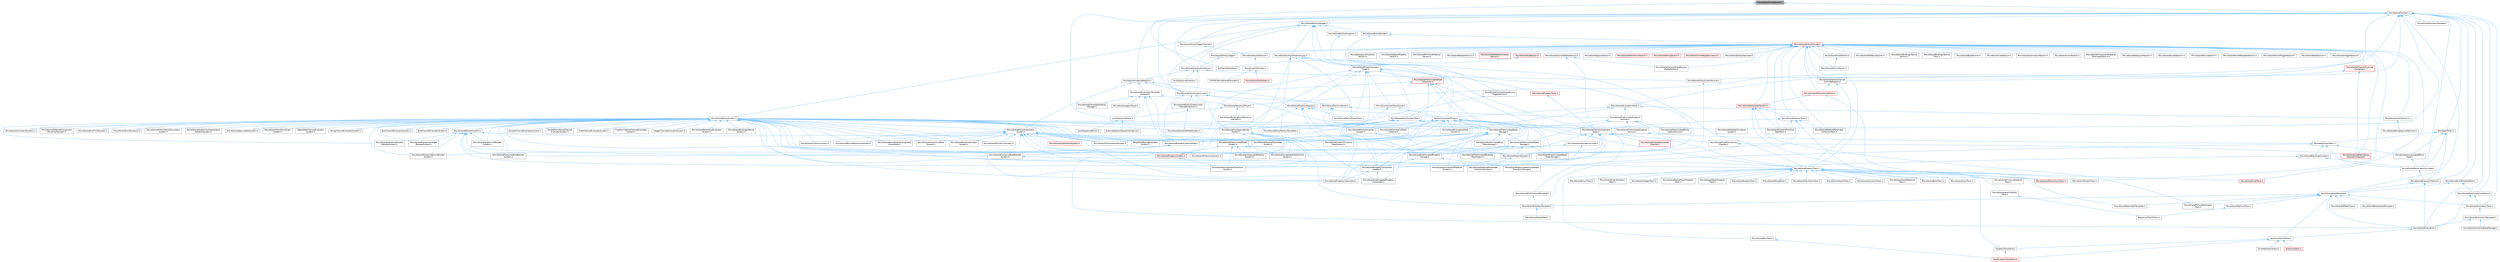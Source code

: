 digraph "MovieSceneTimeHelpers.h"
{
 // INTERACTIVE_SVG=YES
 // LATEX_PDF_SIZE
  bgcolor="transparent";
  edge [fontname=Helvetica,fontsize=10,labelfontname=Helvetica,labelfontsize=10];
  node [fontname=Helvetica,fontsize=10,shape=box,height=0.2,width=0.4];
  Node1 [id="Node000001",label="MovieSceneTimeHelpers.h",height=0.2,width=0.4,color="gray40", fillcolor="grey60", style="filled", fontcolor="black",tooltip=" "];
  Node1 -> Node2 [id="edge1_Node000001_Node000002",dir="back",color="steelblue1",style="solid",tooltip=" "];
  Node2 [id="Node000002",label="MovieScenePlayback.h",height=0.2,width=0.4,color="grey40", fillcolor="white", style="filled",URL="$dc/d44/MovieScenePlayback_8h.html",tooltip=" "];
  Node2 -> Node3 [id="edge2_Node000002_Node000003",dir="back",color="steelblue1",style="solid",tooltip=" "];
  Node3 [id="Node000003",label="BlendableToken.h",height=0.2,width=0.4,color="grey40", fillcolor="white", style="filled",URL="$dc/d9a/BlendableToken_8h.html",tooltip=" "];
  Node3 -> Node4 [id="edge3_Node000003_Node000004",dir="back",color="steelblue1",style="solid",tooltip=" "];
  Node4 [id="Node000004",label="BlendableTokenStack.h",height=0.2,width=0.4,color="grey40", fillcolor="white", style="filled",URL="$de/d3e/BlendableTokenStack_8h.html",tooltip=" "];
  Node4 -> Node5 [id="edge4_Node000004_Node000005",dir="back",color="steelblue1",style="solid",tooltip=" "];
  Node5 [id="Node000005",label="MovieSceneAccumulatedBlend\lState.h",height=0.2,width=0.4,color="grey40", fillcolor="white", style="filled",URL="$d6/d13/MovieSceneAccumulatedBlendState_8h.html",tooltip=" "];
  Node5 -> Node6 [id="edge5_Node000005_Node000006",dir="back",color="steelblue1",style="solid",tooltip=" "];
  Node6 [id="Node000006",label="MovieSceneBlendingAccumulator.h",height=0.2,width=0.4,color="grey40", fillcolor="white", style="filled",URL="$db/dc1/MovieSceneBlendingAccumulator_8h.html",tooltip=" "];
  Node6 -> Node7 [id="edge6_Node000006_Node000007",dir="back",color="steelblue1",style="solid",tooltip=" "];
  Node7 [id="Node000007",label="MovieSceneExecutionTokens.h",height=0.2,width=0.4,color="grey40", fillcolor="white", style="filled",URL="$d7/dd2/MovieSceneExecutionTokens_8h.html",tooltip=" "];
  Node7 -> Node8 [id="edge7_Node000007_Node000008",dir="back",color="steelblue1",style="solid",tooltip=" "];
  Node8 [id="Node000008",label="MovieSceneEvalTemplate.h",height=0.2,width=0.4,color="grey40", fillcolor="white", style="filled",URL="$d2/d6c/MovieSceneEvalTemplate_8h.html",tooltip=" "];
  Node8 -> Node9 [id="edge8_Node000008_Node000009",dir="back",color="steelblue1",style="solid",tooltip=" "];
  Node9 [id="Node000009",label="KeyframeTrackEditor.h",height=0.2,width=0.4,color="grey40", fillcolor="white", style="filled",URL="$dd/d47/KeyframeTrackEditor_8h.html",tooltip=" "];
  Node9 -> Node10 [id="edge9_Node000009_Node000010",dir="back",color="steelblue1",style="solid",tooltip=" "];
  Node10 [id="Node000010",label="BoolPropertyTrackEditor.h",height=0.2,width=0.4,color="red", fillcolor="#FFF0F0", style="filled",URL="$db/d07/BoolPropertyTrackEditor_8h.html",tooltip=" "];
  Node9 -> Node12 [id="edge10_Node000009_Node000012",dir="back",color="steelblue1",style="solid",tooltip=" "];
  Node12 [id="Node000012",label="PropertyTrackEditor.h",height=0.2,width=0.4,color="grey40", fillcolor="white", style="filled",URL="$da/d9a/PropertyTrackEditor_8h.html",tooltip=" "];
  Node12 -> Node10 [id="edge11_Node000012_Node000010",dir="back",color="steelblue1",style="solid",tooltip=" "];
  Node9 -> Node13 [id="edge12_Node000009_Node000013",dir="back",color="steelblue1",style="solid",tooltip=" "];
  Node13 [id="Node000013",label="SubTrackEditor.h",height=0.2,width=0.4,color="red", fillcolor="#FFF0F0", style="filled",URL="$d8/d5b/SubTrackEditor_8h.html",tooltip=" "];
  Node9 -> Node15 [id="edge13_Node000009_Node000015",dir="back",color="steelblue1",style="solid",tooltip=" "];
  Node15 [id="Node000015",label="TimeWarpTrackEditor.h",height=0.2,width=0.4,color="grey40", fillcolor="white", style="filled",URL="$dc/d2e/TimeWarpTrackEditor_8h.html",tooltip=" "];
  Node8 -> Node16 [id="edge14_Node000008_Node000016",dir="back",color="steelblue1",style="solid",tooltip=" "];
  Node16 [id="Node000016",label="MovieScene3DPathTrack.h",height=0.2,width=0.4,color="grey40", fillcolor="white", style="filled",URL="$d3/d57/MovieScene3DPathTrack_8h.html",tooltip=" "];
  Node8 -> Node17 [id="edge15_Node000008_Node000017",dir="back",color="steelblue1",style="solid",tooltip=" "];
  Node17 [id="Node000017",label="MovieSceneBaseCacheTemplate.h",height=0.2,width=0.4,color="grey40", fillcolor="white", style="filled",URL="$da/d0b/MovieSceneBaseCacheTemplate_8h.html",tooltip=" "];
  Node8 -> Node18 [id="edge16_Node000008_Node000018",dir="back",color="steelblue1",style="solid",tooltip=" "];
  Node18 [id="Node000018",label="MovieSceneEvaluation.h",height=0.2,width=0.4,color="grey40", fillcolor="white", style="filled",URL="$dc/ded/MovieSceneEvaluation_8h.html",tooltip=" "];
  Node18 -> Node9 [id="edge17_Node000018_Node000009",dir="back",color="steelblue1",style="solid",tooltip=" "];
  Node8 -> Node19 [id="edge18_Node000008_Node000019",dir="back",color="steelblue1",style="solid",tooltip=" "];
  Node19 [id="Node000019",label="MovieSceneEvaluationTrack.h",height=0.2,width=0.4,color="grey40", fillcolor="white", style="filled",URL="$d1/de1/MovieSceneEvaluationTrack_8h.html",tooltip=" "];
  Node19 -> Node20 [id="edge19_Node000019_Node000020",dir="back",color="steelblue1",style="solid",tooltip=" "];
  Node20 [id="Node000020",label="MovieSceneEvaluationTemplate.h",height=0.2,width=0.4,color="grey40", fillcolor="white", style="filled",URL="$d9/d34/MovieSceneEvaluationTemplate_8h.html",tooltip=" "];
  Node20 -> Node21 [id="edge20_Node000020_Node000021",dir="back",color="steelblue1",style="solid",tooltip=" "];
  Node21 [id="Node000021",label="MovieSceneCompiledDataManager.h",height=0.2,width=0.4,color="grey40", fillcolor="white", style="filled",URL="$d7/d59/MovieSceneCompiledDataManager_8h.html",tooltip=" "];
  Node20 -> Node18 [id="edge21_Node000020_Node000018",dir="back",color="steelblue1",style="solid",tooltip=" "];
  Node8 -> Node22 [id="edge22_Node000008_Node000022",dir="back",color="steelblue1",style="solid",tooltip=" "];
  Node22 [id="Node000022",label="MovieSceneParameterTemplate.h",height=0.2,width=0.4,color="grey40", fillcolor="white", style="filled",URL="$d9/df3/MovieSceneParameterTemplate_8h.html",tooltip=" "];
  Node8 -> Node23 [id="edge23_Node000008_Node000023",dir="back",color="steelblue1",style="solid",tooltip=" "];
  Node23 [id="Node000023",label="MovieSceneParticleParameter\lTrack.h",height=0.2,width=0.4,color="grey40", fillcolor="white", style="filled",URL="$d2/d09/MovieSceneParticleParameterTrack_8h.html",tooltip=" "];
  Node8 -> Node24 [id="edge24_Node000008_Node000024",dir="back",color="steelblue1",style="solid",tooltip=" "];
  Node24 [id="Node000024",label="MovieSceneParticleTrack.h",height=0.2,width=0.4,color="grey40", fillcolor="white", style="filled",URL="$dd/dba/MovieSceneParticleTrack_8h.html",tooltip=" "];
  Node24 -> Node25 [id="edge25_Node000024_Node000025",dir="back",color="steelblue1",style="solid",tooltip=" "];
  Node25 [id="Node000025",label="SequencerTrackFilters.h",height=0.2,width=0.4,color="grey40", fillcolor="white", style="filled",URL="$df/d72/SequencerTrackFilters_8h.html",tooltip=" "];
  Node8 -> Node26 [id="edge26_Node000008_Node000026",dir="back",color="steelblue1",style="solid",tooltip=" "];
  Node26 [id="Node000026",label="MovieScenePropertyTemplate.h",height=0.2,width=0.4,color="grey40", fillcolor="white", style="filled",URL="$d9/d24/MovieScenePropertyTemplate_8h.html",tooltip=" "];
  Node26 -> Node27 [id="edge27_Node000026_Node000027",dir="back",color="steelblue1",style="solid",tooltip=" "];
  Node27 [id="Node000027",label="MovieSceneMediaData.h",height=0.2,width=0.4,color="grey40", fillcolor="white", style="filled",URL="$de/db0/MovieSceneMediaData_8h.html",tooltip=" "];
  Node7 -> Node18 [id="edge28_Node000007_Node000018",dir="back",color="steelblue1",style="solid",tooltip=" "];
  Node4 -> Node6 [id="edge29_Node000004_Node000006",dir="back",color="steelblue1",style="solid",tooltip=" "];
  Node4 -> Node28 [id="edge30_Node000004_Node000028",dir="back",color="steelblue1",style="solid",tooltip=" "];
  Node28 [id="Node000028",label="MovieSceneBlendingActuator.h",height=0.2,width=0.4,color="grey40", fillcolor="white", style="filled",URL="$d8/d5a/MovieSceneBlendingActuator_8h.html",tooltip=" "];
  Node28 -> Node6 [id="edge31_Node000028_Node000006",dir="back",color="steelblue1",style="solid",tooltip=" "];
  Node28 -> Node26 [id="edge32_Node000028_Node000026",dir="back",color="steelblue1",style="solid",tooltip=" "];
  Node4 -> Node29 [id="edge33_Node000004_Node000029",dir="back",color="steelblue1",style="solid",tooltip=" "];
  Node29 [id="Node000029",label="MovieSceneMultiChannelBlending.h",height=0.2,width=0.4,color="grey40", fillcolor="white", style="filled",URL="$d7/d5d/MovieSceneMultiChannelBlending_8h.html",tooltip=" "];
  Node29 -> Node26 [id="edge34_Node000029_Node000026",dir="back",color="steelblue1",style="solid",tooltip=" "];
  Node3 -> Node5 [id="edge35_Node000003_Node000005",dir="back",color="steelblue1",style="solid",tooltip=" "];
  Node3 -> Node6 [id="edge36_Node000003_Node000006",dir="back",color="steelblue1",style="solid",tooltip=" "];
  Node3 -> Node7 [id="edge37_Node000003_Node000007",dir="back",color="steelblue1",style="solid",tooltip=" "];
  Node2 -> Node30 [id="edge38_Node000002_Node000030",dir="back",color="steelblue1",style="solid",tooltip=" "];
  Node30 [id="Node000030",label="IMovieSceneEvaluationHook.h",height=0.2,width=0.4,color="grey40", fillcolor="white", style="filled",URL="$d0/d1a/IMovieSceneEvaluationHook_8h.html",tooltip=" "];
  Node30 -> Node31 [id="edge39_Node000030_Node000031",dir="back",color="steelblue1",style="solid",tooltip=" "];
  Node31 [id="Node000031",label="BuiltInComponentTypes.h",height=0.2,width=0.4,color="grey40", fillcolor="white", style="filled",URL="$dc/d94/BuiltInComponentTypes_8h.html",tooltip=" "];
  Node31 -> Node32 [id="edge40_Node000031_Node000032",dir="back",color="steelblue1",style="solid",tooltip=" "];
  Node32 [id="Node000032",label="MovieSceneBlenderSystemHelper.h",height=0.2,width=0.4,color="grey40", fillcolor="white", style="filled",URL="$d5/d47/MovieSceneBlenderSystemHelper_8h.html",tooltip=" "];
  Node32 -> Node33 [id="edge41_Node000032_Node000033",dir="back",color="steelblue1",style="solid",tooltip=" "];
  Node33 [id="Node000033",label="MovieScenePiecewiseBoolBlender\lSystem.h",height=0.2,width=0.4,color="grey40", fillcolor="white", style="filled",URL="$d7/d27/MovieScenePiecewiseBoolBlenderSystem_8h.html",tooltip=" "];
  Node33 -> Node34 [id="edge42_Node000033_Node000034",dir="back",color="steelblue1",style="solid",tooltip=" "];
  Node34 [id="Node000034",label="MovieScenePropertyTrack.h",height=0.2,width=0.4,color="grey40", fillcolor="white", style="filled",URL="$da/d0c/MovieScenePropertyTrack_8h.html",tooltip=" "];
  Node34 -> Node35 [id="edge43_Node000034_Node000035",dir="back",color="steelblue1",style="solid",tooltip=" "];
  Node35 [id="Node000035",label="MovieScene3DTransformTrack.h",height=0.2,width=0.4,color="red", fillcolor="#FFF0F0", style="filled",URL="$d9/d06/MovieScene3DTransformTrack_8h.html",tooltip=" "];
  Node34 -> Node37 [id="edge44_Node000034_Node000037",dir="back",color="steelblue1",style="solid",tooltip=" "];
  Node37 [id="Node000037",label="MovieSceneActorReference\lTrack.h",height=0.2,width=0.4,color="grey40", fillcolor="white", style="filled",URL="$d9/d9b/MovieSceneActorReferenceTrack_8h.html",tooltip=" "];
  Node34 -> Node38 [id="edge45_Node000034_Node000038",dir="back",color="steelblue1",style="solid",tooltip=" "];
  Node38 [id="Node000038",label="MovieSceneBoolTrack.h",height=0.2,width=0.4,color="grey40", fillcolor="white", style="filled",URL="$d7/ddf/MovieSceneBoolTrack_8h.html",tooltip=" "];
  Node38 -> Node10 [id="edge46_Node000038_Node000010",dir="back",color="steelblue1",style="solid",tooltip=" "];
  Node34 -> Node39 [id="edge47_Node000034_Node000039",dir="back",color="steelblue1",style="solid",tooltip=" "];
  Node39 [id="Node000039",label="MovieSceneByteTrack.h",height=0.2,width=0.4,color="grey40", fillcolor="white", style="filled",URL="$dc/d79/MovieSceneByteTrack_8h.html",tooltip=" "];
  Node34 -> Node40 [id="edge48_Node000034_Node000040",dir="back",color="steelblue1",style="solid",tooltip=" "];
  Node40 [id="Node000040",label="MovieSceneColorTrack.h",height=0.2,width=0.4,color="grey40", fillcolor="white", style="filled",URL="$d8/df9/MovieSceneColorTrack_8h.html",tooltip=" "];
  Node34 -> Node41 [id="edge49_Node000034_Node000041",dir="back",color="steelblue1",style="solid",tooltip=" "];
  Node41 [id="Node000041",label="MovieSceneDoubleTrack.h",height=0.2,width=0.4,color="grey40", fillcolor="white", style="filled",URL="$de/d31/MovieSceneDoubleTrack_8h.html",tooltip=" "];
  Node34 -> Node42 [id="edge50_Node000034_Node000042",dir="back",color="steelblue1",style="solid",tooltip=" "];
  Node42 [id="Node000042",label="MovieSceneEnumTrack.h",height=0.2,width=0.4,color="grey40", fillcolor="white", style="filled",URL="$d6/d95/MovieSceneEnumTrack_8h.html",tooltip=" "];
  Node34 -> Node43 [id="edge51_Node000034_Node000043",dir="back",color="steelblue1",style="solid",tooltip=" "];
  Node43 [id="Node000043",label="MovieSceneEulerTransform\lTrack.h",height=0.2,width=0.4,color="grey40", fillcolor="white", style="filled",URL="$d7/d3a/MovieSceneEulerTransformTrack_8h.html",tooltip=" "];
  Node34 -> Node44 [id="edge52_Node000034_Node000044",dir="back",color="steelblue1",style="solid",tooltip=" "];
  Node44 [id="Node000044",label="MovieSceneFloatTrack.h",height=0.2,width=0.4,color="red", fillcolor="#FFF0F0", style="filled",URL="$dc/d88/MovieSceneFloatTrack_8h.html",tooltip=" "];
  Node34 -> Node47 [id="edge53_Node000034_Node000047",dir="back",color="steelblue1",style="solid",tooltip=" "];
  Node47 [id="Node000047",label="MovieSceneIntegerTrack.h",height=0.2,width=0.4,color="grey40", fillcolor="white", style="filled",URL="$d9/d1a/MovieSceneIntegerTrack_8h.html",tooltip=" "];
  Node34 -> Node48 [id="edge54_Node000034_Node000048",dir="back",color="steelblue1",style="solid",tooltip=" "];
  Node48 [id="Node000048",label="MovieSceneLevelVisibility\lTrack.h",height=0.2,width=0.4,color="grey40", fillcolor="white", style="filled",URL="$d8/dae/MovieSceneLevelVisibilityTrack_8h.html",tooltip=" "];
  Node48 -> Node25 [id="edge55_Node000048_Node000025",dir="back",color="steelblue1",style="solid",tooltip=" "];
  Node34 -> Node49 [id="edge56_Node000034_Node000049",dir="back",color="steelblue1",style="solid",tooltip=" "];
  Node49 [id="Node000049",label="MovieSceneMediaPlayerProperty\lTrack.h",height=0.2,width=0.4,color="grey40", fillcolor="white", style="filled",URL="$d4/da1/MovieSceneMediaPlayerPropertyTrack_8h.html",tooltip=" "];
  Node34 -> Node50 [id="edge57_Node000034_Node000050",dir="back",color="steelblue1",style="solid",tooltip=" "];
  Node50 [id="Node000050",label="MovieSceneObjectProperty\lTrack.h",height=0.2,width=0.4,color="grey40", fillcolor="white", style="filled",URL="$dc/da9/MovieSceneObjectPropertyTrack_8h.html",tooltip=" "];
  Node34 -> Node51 [id="edge58_Node000034_Node000051",dir="back",color="steelblue1",style="solid",tooltip=" "];
  Node51 [id="Node000051",label="MovieScenePrimitiveMaterial\lTrack.h",height=0.2,width=0.4,color="grey40", fillcolor="white", style="filled",URL="$dc/dc4/MovieScenePrimitiveMaterialTrack_8h.html",tooltip=" "];
  Node34 -> Node52 [id="edge59_Node000034_Node000052",dir="back",color="steelblue1",style="solid",tooltip=" "];
  Node52 [id="Node000052",label="MovieSceneRotatorTrack.h",height=0.2,width=0.4,color="grey40", fillcolor="white", style="filled",URL="$d3/d8f/MovieSceneRotatorTrack_8h.html",tooltip=" "];
  Node34 -> Node53 [id="edge60_Node000034_Node000053",dir="back",color="steelblue1",style="solid",tooltip=" "];
  Node53 [id="Node000053",label="MovieSceneStringTrack.h",height=0.2,width=0.4,color="grey40", fillcolor="white", style="filled",URL="$dd/d54/MovieSceneStringTrack_8h.html",tooltip=" "];
  Node34 -> Node54 [id="edge61_Node000034_Node000054",dir="back",color="steelblue1",style="solid",tooltip=" "];
  Node54 [id="Node000054",label="MovieSceneTransformTrack.h",height=0.2,width=0.4,color="grey40", fillcolor="white", style="filled",URL="$df/d57/MovieSceneTransformTrack_8h.html",tooltip=" "];
  Node34 -> Node55 [id="edge62_Node000034_Node000055",dir="back",color="steelblue1",style="solid",tooltip=" "];
  Node55 [id="Node000055",label="MovieSceneVectorTrack.h",height=0.2,width=0.4,color="grey40", fillcolor="white", style="filled",URL="$d8/d5e/MovieSceneVectorTrack_8h.html",tooltip=" "];
  Node34 -> Node56 [id="edge63_Node000034_Node000056",dir="back",color="steelblue1",style="solid",tooltip=" "];
  Node56 [id="Node000056",label="MovieSceneVisibilityTrack.h",height=0.2,width=0.4,color="grey40", fillcolor="white", style="filled",URL="$dd/d5e/MovieSceneVisibilityTrack_8h.html",tooltip=" "];
  Node34 -> Node12 [id="edge64_Node000034_Node000012",dir="back",color="steelblue1",style="solid",tooltip=" "];
  Node32 -> Node57 [id="edge65_Node000032_Node000057",dir="back",color="steelblue1",style="solid",tooltip=" "];
  Node57 [id="Node000057",label="MovieScenePiecewiseByteBlender\lSystem.h",height=0.2,width=0.4,color="grey40", fillcolor="white", style="filled",URL="$d7/dde/MovieScenePiecewiseByteBlenderSystem_8h.html",tooltip=" "];
  Node32 -> Node58 [id="edge66_Node000032_Node000058",dir="back",color="steelblue1",style="solid",tooltip=" "];
  Node58 [id="Node000058",label="MovieScenePiecewiseEnumBlender\lSystem.h",height=0.2,width=0.4,color="grey40", fillcolor="white", style="filled",URL="$d4/dfe/MovieScenePiecewiseEnumBlenderSystem_8h.html",tooltip=" "];
  Node31 -> Node59 [id="edge67_Node000031_Node000059",dir="back",color="steelblue1",style="solid",tooltip=" "];
  Node59 [id="Node000059",label="MovieSceneCameraCutTrack\lInstance.h",height=0.2,width=0.4,color="grey40", fillcolor="white", style="filled",URL="$d3/d37/MovieSceneCameraCutTrackInstance_8h.html",tooltip=" "];
  Node31 -> Node60 [id="edge68_Node000031_Node000060",dir="back",color="steelblue1",style="solid",tooltip=" "];
  Node60 [id="Node000060",label="MovieSceneCustomPrimitive\lDataSystem.h",height=0.2,width=0.4,color="grey40", fillcolor="white", style="filled",URL="$d1/da0/MovieSceneCustomPrimitiveDataSystem_8h.html",tooltip=" "];
  Node31 -> Node61 [id="edge69_Node000031_Node000061",dir="back",color="steelblue1",style="solid",tooltip=" "];
  Node61 [id="Node000061",label="MovieSceneEntityGrouping\lSystem.h",height=0.2,width=0.4,color="grey40", fillcolor="white", style="filled",URL="$d6/dce/MovieSceneEntityGroupingSystem_8h.html",tooltip=" "];
  Node61 -> Node62 [id="edge70_Node000061_Node000062",dir="back",color="steelblue1",style="solid",tooltip=" "];
  Node62 [id="Node000062",label="MovieSceneMaterialSystem.h",height=0.2,width=0.4,color="grey40", fillcolor="white", style="filled",URL="$d2/d2f/MovieSceneMaterialSystem_8h.html",tooltip=" "];
  Node62 -> Node63 [id="edge71_Node000062_Node000063",dir="back",color="steelblue1",style="solid",tooltip=" "];
  Node63 [id="Node000063",label="MovieSceneComponentMaterial\lSystem.h",height=0.2,width=0.4,color="grey40", fillcolor="white", style="filled",URL="$d7/d7c/MovieSceneComponentMaterialSystem_8h.html",tooltip=" "];
  Node62 -> Node64 [id="edge72_Node000062_Node000064",dir="back",color="steelblue1",style="solid",tooltip=" "];
  Node64 [id="Node000064",label="MovieSceneMaterialParameter\lCollectionSystem.h",height=0.2,width=0.4,color="grey40", fillcolor="white", style="filled",URL="$d4/d18/MovieSceneMaterialParameterCollectionSystem_8h.html",tooltip=" "];
  Node31 -> Node65 [id="edge73_Node000031_Node000065",dir="back",color="steelblue1",style="solid",tooltip=" "];
  Node65 [id="Node000065",label="MovieSceneEvaluationHook\lSystem.h",height=0.2,width=0.4,color="grey40", fillcolor="white", style="filled",URL="$d1/d8b/MovieSceneEvaluationHookSystem_8h.html",tooltip=" "];
  Node31 -> Node66 [id="edge74_Node000031_Node000066",dir="back",color="steelblue1",style="solid",tooltip=" "];
  Node66 [id="Node000066",label="MovieSceneInterrogatedProperty\lInstantiator.h",height=0.2,width=0.4,color="grey40", fillcolor="white", style="filled",URL="$df/d43/MovieSceneInterrogatedPropertyInstantiator_8h.html",tooltip=" "];
  Node31 -> Node64 [id="edge75_Node000031_Node000064",dir="back",color="steelblue1",style="solid",tooltip=" "];
  Node31 -> Node62 [id="edge76_Node000031_Node000062",dir="back",color="steelblue1",style="solid",tooltip=" "];
  Node31 -> Node67 [id="edge77_Node000031_Node000067",dir="back",color="steelblue1",style="solid",tooltip=" "];
  Node67 [id="Node000067",label="MovieSceneOverlappingEntity\lTracker.h",height=0.2,width=0.4,color="grey40", fillcolor="white", style="filled",URL="$db/d41/MovieSceneOverlappingEntityTracker_8h.html",tooltip=" "];
  Node67 -> Node68 [id="edge78_Node000067_Node000068",dir="back",color="steelblue1",style="solid",tooltip=" "];
  Node68 [id="Node000068",label="MovieSceneComponentAttachment\lSystem.h",height=0.2,width=0.4,color="grey40", fillcolor="white", style="filled",URL="$d9/db3/MovieSceneComponentAttachmentSystem_8h.html",tooltip=" "];
  Node67 -> Node69 [id="edge79_Node000067_Node000069",dir="back",color="steelblue1",style="solid",tooltip=" "];
  Node69 [id="Node000069",label="MovieSceneComponentMobility\lSystem.h",height=0.2,width=0.4,color="grey40", fillcolor="white", style="filled",URL="$d7/dca/MovieSceneComponentMobilitySystem_8h.html",tooltip=" "];
  Node67 -> Node70 [id="edge80_Node000067_Node000070",dir="back",color="steelblue1",style="solid",tooltip=" "];
  Node70 [id="Node000070",label="MovieSceneComponentTransform\lSystem.h",height=0.2,width=0.4,color="grey40", fillcolor="white", style="filled",URL="$d1/d3e/MovieSceneComponentTransformSystem_8h.html",tooltip=" "];
  Node67 -> Node60 [id="edge81_Node000067_Node000060",dir="back",color="steelblue1",style="solid",tooltip=" "];
  Node67 -> Node66 [id="edge82_Node000067_Node000066",dir="back",color="steelblue1",style="solid",tooltip=" "];
  Node67 -> Node71 [id="edge83_Node000067_Node000071",dir="back",color="steelblue1",style="solid",tooltip=" "];
  Node71 [id="Node000071",label="MovieSceneMaterialParameter\lSystem.h",height=0.2,width=0.4,color="grey40", fillcolor="white", style="filled",URL="$d9/d38/MovieSceneMaterialParameterSystem_8h.html",tooltip=" "];
  Node31 -> Node72 [id="edge84_Node000031_Node000072",dir="back",color="steelblue1",style="solid",tooltip=" "];
  Node72 [id="Node000072",label="MovieScenePreAnimatedObject\lStorage.h",height=0.2,width=0.4,color="grey40", fillcolor="white", style="filled",URL="$d1/dc5/MovieScenePreAnimatedObjectStorage_8h.html",tooltip=" "];
  Node72 -> Node69 [id="edge85_Node000072_Node000069",dir="back",color="steelblue1",style="solid",tooltip=" "];
  Node72 -> Node62 [id="edge86_Node000072_Node000062",dir="back",color="steelblue1",style="solid",tooltip=" "];
  Node72 -> Node73 [id="edge87_Node000072_Node000073",dir="back",color="steelblue1",style="solid",tooltip=" "];
  Node73 [id="Node000073",label="MovieScenePreAnimatedMaterial\lParameters.h",height=0.2,width=0.4,color="grey40", fillcolor="white", style="filled",URL="$d9/dac/MovieScenePreAnimatedMaterialParameters_8h.html",tooltip=" "];
  Node72 -> Node74 [id="edge88_Node000072_Node000074",dir="back",color="steelblue1",style="solid",tooltip=" "];
  Node74 [id="Node000074",label="MovieScenePreAnimatedObject\lTokenStorage.h",height=0.2,width=0.4,color="grey40", fillcolor="white", style="filled",URL="$dc/d07/MovieScenePreAnimatedObjectTokenStorage_8h.html",tooltip=" "];
  Node72 -> Node75 [id="edge89_Node000072_Node000075",dir="back",color="steelblue1",style="solid",tooltip=" "];
  Node75 [id="Node000075",label="MovieScenePreAnimatedProperty\lStorage.h",height=0.2,width=0.4,color="grey40", fillcolor="white", style="filled",URL="$de/d55/MovieScenePreAnimatedPropertyStorage_8h.html",tooltip=" "];
  Node75 -> Node76 [id="edge90_Node000075_Node000076",dir="back",color="steelblue1",style="solid",tooltip=" "];
  Node76 [id="Node000076",label="MovieScenePreAnimatedComponent\lTransformStorage.h",height=0.2,width=0.4,color="grey40", fillcolor="white", style="filled",URL="$d9/d84/MovieScenePreAnimatedComponentTransformStorage_8h.html",tooltip=" "];
  Node75 -> Node77 [id="edge91_Node000075_Node000077",dir="back",color="steelblue1",style="solid",tooltip=" "];
  Node77 [id="Node000077",label="MovieScenePropertyComponent\lHandler.h",height=0.2,width=0.4,color="grey40", fillcolor="white", style="filled",URL="$d1/d1c/MovieScenePropertyComponentHandler_8h.html",tooltip=" "];
  Node77 -> Node66 [id="edge92_Node000077_Node000066",dir="back",color="steelblue1",style="solid",tooltip=" "];
  Node77 -> Node78 [id="edge93_Node000077_Node000078",dir="back",color="steelblue1",style="solid",tooltip=" "];
  Node78 [id="Node000078",label="MovieScenePropertyInstantiator.h",height=0.2,width=0.4,color="grey40", fillcolor="white", style="filled",URL="$d2/ddc/MovieScenePropertyInstantiator_8h.html",tooltip=" "];
  Node31 -> Node75 [id="edge94_Node000031_Node000075",dir="back",color="steelblue1",style="solid",tooltip=" "];
  Node31 -> Node79 [id="edge95_Node000031_Node000079",dir="back",color="steelblue1",style="solid",tooltip=" "];
  Node79 [id="Node000079",label="MovieScenePreAnimatedState\lStorage.h",height=0.2,width=0.4,color="grey40", fillcolor="white", style="filled",URL="$db/d56/MovieScenePreAnimatedStateStorage_8h.html",tooltip=" "];
  Node79 -> Node63 [id="edge96_Node000079_Node000063",dir="back",color="steelblue1",style="solid",tooltip=" "];
  Node79 -> Node60 [id="edge97_Node000079_Node000060",dir="back",color="steelblue1",style="solid",tooltip=" "];
  Node79 -> Node64 [id="edge98_Node000079_Node000064",dir="back",color="steelblue1",style="solid",tooltip=" "];
  Node79 -> Node71 [id="edge99_Node000079_Node000071",dir="back",color="steelblue1",style="solid",tooltip=" "];
  Node79 -> Node73 [id="edge100_Node000079_Node000073",dir="back",color="steelblue1",style="solid",tooltip=" "];
  Node79 -> Node72 [id="edge101_Node000079_Node000072",dir="back",color="steelblue1",style="solid",tooltip=" "];
  Node79 -> Node80 [id="edge102_Node000079_Node000080",dir="back",color="steelblue1",style="solid",tooltip=" "];
  Node80 [id="Node000080",label="MovieScenePreAnimatedRoot\lTokenStorage.h",height=0.2,width=0.4,color="grey40", fillcolor="white", style="filled",URL="$d1/db6/MovieScenePreAnimatedRootTokenStorage_8h.html",tooltip=" "];
  Node79 -> Node81 [id="edge103_Node000079_Node000081",dir="back",color="steelblue1",style="solid",tooltip=" "];
  Node81 [id="Node000081",label="MovieScenePreAnimatedState\lSystem.h",height=0.2,width=0.4,color="grey40", fillcolor="white", style="filled",URL="$df/d2d/MovieScenePreAnimatedStateSystem_8h.html",tooltip=" "];
  Node81 -> Node68 [id="edge104_Node000081_Node000068",dir="back",color="steelblue1",style="solid",tooltip=" "];
  Node81 -> Node69 [id="edge105_Node000081_Node000069",dir="back",color="steelblue1",style="solid",tooltip=" "];
  Node81 -> Node70 [id="edge106_Node000081_Node000070",dir="back",color="steelblue1",style="solid",tooltip=" "];
  Node81 -> Node62 [id="edge107_Node000081_Node000062",dir="back",color="steelblue1",style="solid",tooltip=" "];
  Node81 -> Node82 [id="edge108_Node000081_Node000082",dir="back",color="steelblue1",style="solid",tooltip=" "];
  Node82 [id="Node000082",label="MovieScenePropertySystem.h",height=0.2,width=0.4,color="red", fillcolor="#FFF0F0", style="filled",URL="$dd/d75/MovieScenePropertySystem_8h.html",tooltip=" "];
  Node82 -> Node70 [id="edge109_Node000082_Node000070",dir="back",color="steelblue1",style="solid",tooltip=" "];
  Node79 -> Node77 [id="edge110_Node000079_Node000077",dir="back",color="steelblue1",style="solid",tooltip=" "];
  Node31 -> Node78 [id="edge111_Node000031_Node000078",dir="back",color="steelblue1",style="solid",tooltip=" "];
  Node31 -> Node34 [id="edge112_Node000031_Node000034",dir="back",color="steelblue1",style="solid",tooltip=" "];
  Node31 -> Node96 [id="edge113_Node000031_Node000096",dir="back",color="steelblue1",style="solid",tooltip=" "];
  Node96 [id="Node000096",label="MovieSceneTracksComponent\lTypes.h",height=0.2,width=0.4,color="grey40", fillcolor="white", style="filled",URL="$d5/d6a/MovieSceneTracksComponentTypes_8h.html",tooltip=" "];
  Node96 -> Node68 [id="edge114_Node000096_Node000068",dir="back",color="steelblue1",style="solid",tooltip=" "];
  Node96 -> Node70 [id="edge115_Node000096_Node000070",dir="back",color="steelblue1",style="solid",tooltip=" "];
  Node96 -> Node97 [id="edge116_Node000096_Node000097",dir="back",color="steelblue1",style="solid",tooltip=" "];
  Node97 [id="Node000097",label="MovieSceneDoublePerlinNoise\lChannel.h",height=0.2,width=0.4,color="red", fillcolor="#FFF0F0", style="filled",URL="$d9/d50/MovieSceneDoublePerlinNoiseChannel_8h.html",tooltip=" "];
  Node96 -> Node100 [id="edge117_Node000096_Node000100",dir="back",color="steelblue1",style="solid",tooltip=" "];
  Node100 [id="Node000100",label="MovieSceneFloatPerlinNoise\lChannel.h",height=0.2,width=0.4,color="grey40", fillcolor="white", style="filled",URL="$d2/d9d/MovieSceneFloatPerlinNoiseChannel_8h.html",tooltip=" "];
  Node100 -> Node101 [id="edge118_Node000100_Node000101",dir="back",color="steelblue1",style="solid",tooltip=" "];
  Node101 [id="Node000101",label="MovieSceneFloatPerlinNoise\lChannelContainer.h",height=0.2,width=0.4,color="red", fillcolor="#FFF0F0", style="filled",URL="$d6/dcb/MovieSceneFloatPerlinNoiseChannelContainer_8h.html",tooltip=" "];
  Node96 -> Node102 [id="edge119_Node000096_Node000102",dir="back",color="steelblue1",style="solid",tooltip=" "];
  Node102 [id="Node000102",label="MovieSceneInterrogationLinker.h",height=0.2,width=0.4,color="grey40", fillcolor="white", style="filled",URL="$d9/d6a/MovieSceneInterrogationLinker_8h.html",tooltip=" "];
  Node102 -> Node103 [id="edge120_Node000102_Node000103",dir="back",color="steelblue1",style="solid",tooltip=" "];
  Node103 [id="Node000103",label="MovieScenePredictionSystem.h",height=0.2,width=0.4,color="grey40", fillcolor="white", style="filled",URL="$dc/d7f/MovieScenePredictionSystem_8h.html",tooltip=" "];
  Node102 -> Node77 [id="edge121_Node000102_Node000077",dir="back",color="steelblue1",style="solid",tooltip=" "];
  Node96 -> Node62 [id="edge122_Node000096_Node000062",dir="back",color="steelblue1",style="solid",tooltip=" "];
  Node96 -> Node76 [id="edge123_Node000096_Node000076",dir="back",color="steelblue1",style="solid",tooltip=" "];
  Node96 -> Node34 [id="edge124_Node000096_Node000034",dir="back",color="steelblue1",style="solid",tooltip=" "];
  Node31 -> Node104 [id="edge125_Node000031_Node000104",dir="back",color="steelblue1",style="solid",tooltip=" "];
  Node104 [id="Node000104",label="WeightAndEasingEvaluator\lSystem.h",height=0.2,width=0.4,color="grey40", fillcolor="white", style="filled",URL="$d0/d06/WeightAndEasingEvaluatorSystem_8h.html",tooltip=" "];
  Node30 -> Node65 [id="edge126_Node000030_Node000065",dir="back",color="steelblue1",style="solid",tooltip=" "];
  Node30 -> Node105 [id="edge127_Node000030_Node000105",dir="back",color="steelblue1",style="solid",tooltip=" "];
  Node105 [id="Node000105",label="MovieSceneHookSection.h",height=0.2,width=0.4,color="grey40", fillcolor="white", style="filled",URL="$d5/d6a/MovieSceneHookSection_8h.html",tooltip=" "];
  Node105 -> Node106 [id="edge128_Node000105_Node000106",dir="back",color="steelblue1",style="solid",tooltip=" "];
  Node106 [id="Node000106",label="MovieSceneGameplayCueSections.h",height=0.2,width=0.4,color="grey40", fillcolor="white", style="filled",URL="$df/ded/MovieSceneGameplayCueSections_8h.html",tooltip=" "];
  Node30 -> Node107 [id="edge129_Node000030_Node000107",dir="back",color="steelblue1",style="solid",tooltip=" "];
  Node107 [id="Node000107",label="MovieScenePreAnimatedCapture\lSources.h",height=0.2,width=0.4,color="grey40", fillcolor="white", style="filled",URL="$de/d2c/MovieScenePreAnimatedCaptureSources_8h.html",tooltip=" "];
  Node107 -> Node108 [id="edge130_Node000107_Node000108",dir="back",color="steelblue1",style="solid",tooltip=" "];
  Node108 [id="Node000108",label="MovieScenePreAnimatedCapture\lSource.h",height=0.2,width=0.4,color="grey40", fillcolor="white", style="filled",URL="$d8/dd1/MovieScenePreAnimatedCaptureSource_8h.html",tooltip=" "];
  Node108 -> Node4 [id="edge131_Node000108_Node000004",dir="back",color="steelblue1",style="solid",tooltip=" "];
  Node107 -> Node109 [id="edge132_Node000107_Node000109",dir="back",color="steelblue1",style="solid",tooltip=" "];
  Node109 [id="Node000109",label="MovieScenePreAnimatedEntity\lCaptureSource.h",height=0.2,width=0.4,color="grey40", fillcolor="white", style="filled",URL="$d8/de0/MovieScenePreAnimatedEntityCaptureSource_8h.html",tooltip=" "];
  Node107 -> Node72 [id="edge133_Node000107_Node000072",dir="back",color="steelblue1",style="solid",tooltip=" "];
  Node107 -> Node75 [id="edge134_Node000107_Node000075",dir="back",color="steelblue1",style="solid",tooltip=" "];
  Node107 -> Node79 [id="edge135_Node000107_Node000079",dir="back",color="steelblue1",style="solid",tooltip=" "];
  Node2 -> Node110 [id="edge136_Node000002_Node000110",dir="back",color="steelblue1",style="solid",tooltip=" "];
  Node110 [id="Node000110",label="LevelSequencePlayer.h",height=0.2,width=0.4,color="grey40", fillcolor="white", style="filled",URL="$d0/d5e/LevelSequencePlayer_8h.html",tooltip=" "];
  Node110 -> Node111 [id="edge137_Node000110_Node000111",dir="back",color="steelblue1",style="solid",tooltip=" "];
  Node111 [id="Node000111",label="AutomatedLevelSequenceCapture.h",height=0.2,width=0.4,color="grey40", fillcolor="white", style="filled",URL="$d4/d3e/AutomatedLevelSequenceCapture_8h.html",tooltip=" "];
  Node110 -> Node112 [id="edge138_Node000110_Node000112",dir="back",color="steelblue1",style="solid",tooltip=" "];
  Node112 [id="Node000112",label="LevelSequenceBurnIn.h",height=0.2,width=0.4,color="grey40", fillcolor="white", style="filled",URL="$d2/d6b/LevelSequenceBurnIn_8h.html",tooltip=" "];
  Node2 -> Node113 [id="edge139_Node000002_Node000113",dir="back",color="steelblue1",style="solid",tooltip=" "];
  Node113 [id="Node000113",label="MovieSceneAudioTriggerChannel.h",height=0.2,width=0.4,color="grey40", fillcolor="white", style="filled",URL="$db/d7a/MovieSceneAudioTriggerChannel_8h.html",tooltip=" "];
  Node113 -> Node114 [id="edge140_Node000113_Node000114",dir="back",color="steelblue1",style="solid",tooltip=" "];
  Node114 [id="Node000114",label="MovieSceneAudioSection.h",height=0.2,width=0.4,color="grey40", fillcolor="white", style="filled",URL="$da/d5f/MovieSceneAudioSection_8h.html",tooltip=" "];
  Node114 -> Node115 [id="edge141_Node000114_Node000115",dir="back",color="steelblue1",style="solid",tooltip=" "];
  Node115 [id="Node000115",label="MovieSceneTranslator.h",height=0.2,width=0.4,color="grey40", fillcolor="white", style="filled",URL="$d2/d49/MovieSceneTranslator_8h.html",tooltip=" "];
  Node115 -> Node116 [id="edge142_Node000115_Node000116",dir="back",color="steelblue1",style="solid",tooltip=" "];
  Node116 [id="Node000116",label="FCPXMLMovieSceneTranslator.h",height=0.2,width=0.4,color="grey40", fillcolor="white", style="filled",URL="$d2/d93/FCPXMLMovieSceneTranslator_8h.html",tooltip=" "];
  Node115 -> Node117 [id="edge143_Node000115_Node000117",dir="back",color="steelblue1",style="solid",tooltip=" "];
  Node117 [id="Node000117",label="MovieSceneToolHelpers.h",height=0.2,width=0.4,color="red", fillcolor="#FFF0F0", style="filled",URL="$d4/d0e/MovieSceneToolHelpers_8h.html",tooltip=" "];
  Node2 -> Node6 [id="edge144_Node000002_Node000006",dir="back",color="steelblue1",style="solid",tooltip=" "];
  Node2 -> Node122 [id="edge145_Node000002_Node000122",dir="back",color="steelblue1",style="solid",tooltip=" "];
  Node122 [id="Node000122",label="MovieSceneEntityManager.h",height=0.2,width=0.4,color="grey40", fillcolor="white", style="filled",URL="$d5/d5b/MovieSceneEntityManager_8h.html",tooltip=" "];
  Node122 -> Node31 [id="edge146_Node000122_Node000031",dir="back",color="steelblue1",style="solid",tooltip=" "];
  Node122 -> Node123 [id="edge147_Node000122_Node000123",dir="back",color="steelblue1",style="solid",tooltip=" "];
  Node123 [id="Node000123",label="MovieSceneComponentAccessors.h",height=0.2,width=0.4,color="grey40", fillcolor="white", style="filled",URL="$db/d67/MovieSceneComponentAccessors_8h.html",tooltip=" "];
  Node123 -> Node124 [id="edge148_Node000123_Node000124",dir="back",color="steelblue1",style="solid",tooltip=" "];
  Node124 [id="Node000124",label="MovieSceneEntityFactoryTemplates.h",height=0.2,width=0.4,color="grey40", fillcolor="white", style="filled",URL="$de/df8/MovieSceneEntityFactoryTemplates_8h.html",tooltip=" "];
  Node123 -> Node125 [id="edge149_Node000123_Node000125",dir="back",color="steelblue1",style="solid",tooltip=" "];
  Node125 [id="Node000125",label="MovieSceneEntitySystemTask.h",height=0.2,width=0.4,color="grey40", fillcolor="white", style="filled",URL="$d5/dcb/MovieSceneEntitySystemTask_8h.html",tooltip=" "];
  Node125 -> Node32 [id="edge150_Node000125_Node000032",dir="back",color="steelblue1",style="solid",tooltip=" "];
  Node125 -> Node124 [id="edge151_Node000125_Node000124",dir="back",color="steelblue1",style="solid",tooltip=" "];
  Node125 -> Node61 [id="edge152_Node000125_Node000061",dir="back",color="steelblue1",style="solid",tooltip=" "];
  Node125 -> Node67 [id="edge153_Node000125_Node000067",dir="back",color="steelblue1",style="solid",tooltip=" "];
  Node125 -> Node75 [id="edge154_Node000125_Node000075",dir="back",color="steelblue1",style="solid",tooltip=" "];
  Node125 -> Node79 [id="edge155_Node000125_Node000079",dir="back",color="steelblue1",style="solid",tooltip=" "];
  Node123 -> Node67 [id="edge156_Node000123_Node000067",dir="back",color="steelblue1",style="solid",tooltip=" "];
  Node123 -> Node126 [id="edge157_Node000123_Node000126",dir="back",color="steelblue1",style="solid",tooltip=" "];
  Node126 [id="Node000126",label="MovieScenePartialProperties.h",height=0.2,width=0.4,color="grey40", fillcolor="white", style="filled",URL="$d8/d3c/MovieScenePartialProperties_8h.html",tooltip=" "];
  Node123 -> Node127 [id="edge158_Node000123_Node000127",dir="back",color="steelblue1",style="solid",tooltip=" "];
  Node127 [id="Node000127",label="MovieScenePropertySystem\lTypes.h",height=0.2,width=0.4,color="grey40", fillcolor="white", style="filled",URL="$d2/d09/MovieScenePropertySystemTypes_8h.html",tooltip=" "];
  Node127 -> Node128 [id="edge159_Node000127_Node000128",dir="back",color="steelblue1",style="solid",tooltip=" "];
  Node128 [id="Node000128",label="MovieSceneInitialValueCache.h",height=0.2,width=0.4,color="grey40", fillcolor="white", style="filled",URL="$d4/d7f/MovieSceneInitialValueCache_8h.html",tooltip=" "];
  Node128 -> Node31 [id="edge160_Node000128_Node000031",dir="back",color="steelblue1",style="solid",tooltip=" "];
  Node128 -> Node77 [id="edge161_Node000128_Node000077",dir="back",color="steelblue1",style="solid",tooltip=" "];
  Node127 -> Node126 [id="edge162_Node000127_Node000126",dir="back",color="steelblue1",style="solid",tooltip=" "];
  Node127 -> Node75 [id="edge163_Node000127_Node000075",dir="back",color="steelblue1",style="solid",tooltip=" "];
  Node127 -> Node129 [id="edge164_Node000127_Node000129",dir="back",color="steelblue1",style="solid",tooltip=" "];
  Node129 [id="Node000129",label="MovieScenePreAnimatedState\lExtension.h",height=0.2,width=0.4,color="red", fillcolor="#FFF0F0", style="filled",URL="$dc/de7/MovieScenePreAnimatedStateExtension_8h.html",tooltip=" "];
  Node129 -> Node130 [id="edge165_Node000129_Node000130",dir="back",color="steelblue1",style="solid",tooltip=" "];
  Node130 [id="Node000130",label="MovieSceneEntitySystemLinker.h",height=0.2,width=0.4,color="grey40", fillcolor="white", style="filled",URL="$d9/d16/MovieSceneEntitySystemLinker_8h.html",tooltip=" "];
  Node130 -> Node32 [id="edge166_Node000130_Node000032",dir="back",color="steelblue1",style="solid",tooltip=" "];
  Node130 -> Node131 [id="edge167_Node000130_Node000131",dir="back",color="steelblue1",style="solid",tooltip=" "];
  Node131 [id="Node000131",label="MovieSceneEntitySystemLinker\lSharedExtension.h",height=0.2,width=0.4,color="grey40", fillcolor="white", style="filled",URL="$dc/df1/MovieSceneEntitySystemLinkerSharedExtension_8h.html",tooltip=" "];
  Node131 -> Node132 [id="edge168_Node000131_Node000132",dir="back",color="steelblue1",style="solid",tooltip=" "];
  Node132 [id="Node000132",label="MovieSceneCameraShakeSystem.h",height=0.2,width=0.4,color="grey40", fillcolor="white", style="filled",URL="$d2/dcc/MovieSceneCameraShakeSystem_8h.html",tooltip=" "];
  Node130 -> Node67 [id="edge169_Node000130_Node000067",dir="back",color="steelblue1",style="solid",tooltip=" "];
  Node130 -> Node79 [id="edge170_Node000130_Node000079",dir="back",color="steelblue1",style="solid",tooltip=" "];
  Node130 -> Node133 [id="edge171_Node000130_Node000133",dir="back",color="steelblue1",style="solid",tooltip=" "];
  Node133 [id="Node000133",label="MovieSceneTrackInstance.h",height=0.2,width=0.4,color="grey40", fillcolor="white", style="filled",URL="$d4/d28/MovieSceneTrackInstance_8h.html",tooltip=" "];
  Node133 -> Node59 [id="edge172_Node000133_Node000059",dir="back",color="steelblue1",style="solid",tooltip=" "];
  Node133 -> Node108 [id="edge173_Node000133_Node000108",dir="back",color="steelblue1",style="solid",tooltip=" "];
  Node133 -> Node107 [id="edge174_Node000133_Node000107",dir="back",color="steelblue1",style="solid",tooltip=" "];
  Node129 -> Node74 [id="edge175_Node000129_Node000074",dir="back",color="steelblue1",style="solid",tooltip=" "];
  Node129 -> Node80 [id="edge176_Node000129_Node000080",dir="back",color="steelblue1",style="solid",tooltip=" "];
  Node129 -> Node79 [id="edge177_Node000129_Node000079",dir="back",color="steelblue1",style="solid",tooltip=" "];
  Node129 -> Node77 [id="edge178_Node000129_Node000077",dir="back",color="steelblue1",style="solid",tooltip=" "];
  Node127 -> Node135 [id="edge179_Node000127_Node000135",dir="back",color="steelblue1",style="solid",tooltip=" "];
  Node135 [id="Node000135",label="MovieScenePropertyRegistry.h",height=0.2,width=0.4,color="grey40", fillcolor="white", style="filled",URL="$da/d00/MovieScenePropertyRegistry_8h.html",tooltip=" "];
  Node135 -> Node31 [id="edge180_Node000135_Node000031",dir="back",color="steelblue1",style="solid",tooltip=" "];
  Node135 -> Node126 [id="edge181_Node000135_Node000126",dir="back",color="steelblue1",style="solid",tooltip=" "];
  Node135 -> Node75 [id="edge182_Node000135_Node000075",dir="back",color="steelblue1",style="solid",tooltip=" "];
  Node135 -> Node77 [id="edge183_Node000135_Node000077",dir="back",color="steelblue1",style="solid",tooltip=" "];
  Node135 -> Node78 [id="edge184_Node000135_Node000078",dir="back",color="steelblue1",style="solid",tooltip=" "];
  Node127 -> Node82 [id="edge185_Node000127_Node000082",dir="back",color="steelblue1",style="solid",tooltip=" "];
  Node127 -> Node136 [id="edge186_Node000127_Node000136",dir="back",color="steelblue1",style="solid",tooltip=" "];
  Node136 [id="Node000136",label="MovieScenePropertyTraits.h",height=0.2,width=0.4,color="red", fillcolor="#FFF0F0", style="filled",URL="$d5/d41/MovieScenePropertyTraits_8h.html",tooltip=" "];
  Node136 -> Node96 [id="edge187_Node000136_Node000096",dir="back",color="steelblue1",style="solid",tooltip=" "];
  Node127 -> Node138 [id="edge188_Node000127_Node000138",dir="back",color="steelblue1",style="solid",tooltip=" "];
  Node138 [id="Node000138",label="MovieSceneTrackInstanceSystem.h",height=0.2,width=0.4,color="grey40", fillcolor="white", style="filled",URL="$d4/db7/MovieSceneTrackInstanceSystem_8h.html",tooltip=" "];
  Node127 -> Node96 [id="edge189_Node000127_Node000096",dir="back",color="steelblue1",style="solid",tooltip=" "];
  Node122 -> Node139 [id="edge190_Node000122_Node000139",dir="back",color="steelblue1",style="solid",tooltip=" "];
  Node139 [id="Node000139",label="MovieSceneEntityBuilder.h",height=0.2,width=0.4,color="grey40", fillcolor="white", style="filled",URL="$d4/df8/MovieSceneEntityBuilder_8h.html",tooltip=" "];
  Node139 -> Node140 [id="edge191_Node000139_Node000140",dir="back",color="steelblue1",style="solid",tooltip=" "];
  Node140 [id="Node000140",label="IMovieSceneEntityProvider.h",height=0.2,width=0.4,color="red", fillcolor="#FFF0F0", style="filled",URL="$dc/de1/IMovieSceneEntityProvider_8h.html",tooltip=" "];
  Node140 -> Node141 [id="edge192_Node000140_Node000141",dir="back",color="steelblue1",style="solid",tooltip=" "];
  Node141 [id="Node000141",label="IMovieSceneEntityDecorator.h",height=0.2,width=0.4,color="grey40", fillcolor="white", style="filled",URL="$da/d36/IMovieSceneEntityDecorator_8h.html",tooltip=" "];
  Node140 -> Node142 [id="edge193_Node000140_Node000142",dir="back",color="steelblue1",style="solid",tooltip=" "];
  Node142 [id="Node000142",label="MovieScene3DAttachSection.h",height=0.2,width=0.4,color="grey40", fillcolor="white", style="filled",URL="$d4/db3/MovieScene3DAttachSection_8h.html",tooltip=" "];
  Node140 -> Node143 [id="edge194_Node000140_Node000143",dir="back",color="steelblue1",style="solid",tooltip=" "];
  Node143 [id="Node000143",label="MovieScene3DTransformSection.h",height=0.2,width=0.4,color="red", fillcolor="#FFF0F0", style="filled",URL="$de/dab/MovieScene3DTransformSection_8h.html",tooltip=" "];
  Node143 -> Node35 [id="edge195_Node000143_Node000035",dir="back",color="steelblue1",style="solid",tooltip=" "];
  Node143 -> Node168 [id="edge196_Node000143_Node000168",dir="back",color="steelblue1",style="solid",tooltip=" "];
  Node168 [id="Node000168",label="MovieSceneParameterSection.h",height=0.2,width=0.4,color="red", fillcolor="#FFF0F0", style="filled",URL="$de/d65/MovieSceneParameterSection_8h.html",tooltip=" "];
  Node168 -> Node170 [id="edge197_Node000168_Node000170",dir="back",color="steelblue1",style="solid",tooltip=" "];
  Node170 [id="Node000170",label="MovieSceneCustomPrimitive\lDataTrack.h",height=0.2,width=0.4,color="grey40", fillcolor="white", style="filled",URL="$db/d39/MovieSceneCustomPrimitiveDataTrack_8h.html",tooltip=" "];
  Node168 -> Node171 [id="edge198_Node000168_Node000171",dir="back",color="steelblue1",style="solid",tooltip=" "];
  Node171 [id="Node000171",label="MovieSceneMaterialTrack.h",height=0.2,width=0.4,color="grey40", fillcolor="white", style="filled",URL="$d8/d92/MovieSceneMaterialTrack_8h.html",tooltip=" "];
  Node171 -> Node63 [id="edge199_Node000171_Node000063",dir="back",color="steelblue1",style="solid",tooltip=" "];
  Node171 -> Node170 [id="edge200_Node000171_Node000170",dir="back",color="steelblue1",style="solid",tooltip=" "];
  Node171 -> Node172 [id="edge201_Node000171_Node000172",dir="back",color="steelblue1",style="solid",tooltip=" "];
  Node172 [id="Node000172",label="MovieSceneMaterialParameter\lCollectionTrack.h",height=0.2,width=0.4,color="grey40", fillcolor="white", style="filled",URL="$d7/dc8/MovieSceneMaterialParameterCollectionTrack_8h.html",tooltip=" "];
  Node171 -> Node51 [id="edge202_Node000171_Node000051",dir="back",color="steelblue1",style="solid",tooltip=" "];
  Node171 -> Node96 [id="edge203_Node000171_Node000096",dir="back",color="steelblue1",style="solid",tooltip=" "];
  Node168 -> Node22 [id="edge204_Node000168_Node000022",dir="back",color="steelblue1",style="solid",tooltip=" "];
  Node168 -> Node23 [id="edge205_Node000168_Node000023",dir="back",color="steelblue1",style="solid",tooltip=" "];
  Node140 -> Node114 [id="edge206_Node000140_Node000114",dir="back",color="steelblue1",style="solid",tooltip=" "];
  Node140 -> Node173 [id="edge207_Node000140_Node000173",dir="back",color="steelblue1",style="solid",tooltip=" "];
  Node173 [id="Node000173",label="MovieSceneBindingLifetime\lSection.h",height=0.2,width=0.4,color="grey40", fillcolor="white", style="filled",URL="$da/d3d/MovieSceneBindingLifetimeSection_8h.html",tooltip=" "];
  Node140 -> Node174 [id="edge208_Node000140_Node000174",dir="back",color="steelblue1",style="solid",tooltip=" "];
  Node174 [id="Node000174",label="MovieSceneBindingLifetime\lTrack.h",height=0.2,width=0.4,color="grey40", fillcolor="white", style="filled",URL="$d8/d77/MovieSceneBindingLifetimeTrack_8h.html",tooltip=" "];
  Node140 -> Node175 [id="edge209_Node000140_Node000175",dir="back",color="steelblue1",style="solid",tooltip=" "];
  Node175 [id="Node000175",label="MovieSceneByteSection.h",height=0.2,width=0.4,color="grey40", fillcolor="white", style="filled",URL="$da/dd4/MovieSceneByteSection_8h.html",tooltip=" "];
  Node140 -> Node176 [id="edge210_Node000140_Node000176",dir="back",color="steelblue1",style="solid",tooltip=" "];
  Node176 [id="Node000176",label="MovieSceneCVarSection.h",height=0.2,width=0.4,color="grey40", fillcolor="white", style="filled",URL="$da/de6/MovieSceneCVarSection_8h.html",tooltip=" "];
  Node140 -> Node177 [id="edge211_Node000140_Node000177",dir="back",color="steelblue1",style="solid",tooltip=" "];
  Node177 [id="Node000177",label="MovieSceneCameraCutSection.h",height=0.2,width=0.4,color="grey40", fillcolor="white", style="filled",URL="$d8/d5f/MovieSceneCameraCutSection_8h.html",tooltip=" "];
  Node140 -> Node178 [id="edge212_Node000140_Node000178",dir="back",color="steelblue1",style="solid",tooltip=" "];
  Node178 [id="Node000178",label="MovieSceneCameraShakeSection.h",height=0.2,width=0.4,color="grey40", fillcolor="white", style="filled",URL="$df/d10/MovieSceneCameraShakeSection_8h.html",tooltip=" "];
  Node178 -> Node179 [id="edge213_Node000178_Node000179",dir="back",color="steelblue1",style="solid",tooltip=" "];
  Node179 [id="Node000179",label="MovieSceneCameraShakeSource\lShakeSection.h",height=0.2,width=0.4,color="grey40", fillcolor="white", style="filled",URL="$d1/d24/MovieSceneCameraShakeSourceShakeSection_8h.html",tooltip=" "];
  Node178 -> Node96 [id="edge214_Node000178_Node000096",dir="back",color="steelblue1",style="solid",tooltip=" "];
  Node140 -> Node179 [id="edge215_Node000140_Node000179",dir="back",color="steelblue1",style="solid",tooltip=" "];
  Node140 -> Node180 [id="edge216_Node000140_Node000180",dir="back",color="steelblue1",style="solid",tooltip=" "];
  Node180 [id="Node000180",label="MovieSceneCameraShakeSource\lTriggerSection.h",height=0.2,width=0.4,color="grey40", fillcolor="white", style="filled",URL="$d3/d5f/MovieSceneCameraShakeSourceTriggerSection_8h.html",tooltip=" "];
  Node180 -> Node132 [id="edge217_Node000180_Node000132",dir="back",color="steelblue1",style="solid",tooltip=" "];
  Node140 -> Node181 [id="edge218_Node000140_Node000181",dir="back",color="steelblue1",style="solid",tooltip=" "];
  Node181 [id="Node000181",label="MovieSceneChannelOverride\lContainer.h",height=0.2,width=0.4,color="red", fillcolor="#FFF0F0", style="filled",URL="$d1/dd2/MovieSceneChannelOverrideContainer_8h.html",tooltip=" "];
  Node181 -> Node101 [id="edge219_Node000181_Node000101",dir="back",color="steelblue1",style="solid",tooltip=" "];
  Node181 -> Node184 [id="edge220_Node000181_Node000184",dir="back",color="steelblue1",style="solid",tooltip=" "];
  Node184 [id="Node000184",label="MovieSceneSectionChannel\lOverrideRegistry.h",height=0.2,width=0.4,color="grey40", fillcolor="white", style="filled",URL="$d0/d33/MovieSceneSectionChannelOverrideRegistry_8h.html",tooltip=" "];
  Node184 -> Node143 [id="edge221_Node000184_Node000143",dir="back",color="steelblue1",style="solid",tooltip=" "];
  Node184 -> Node34 [id="edge222_Node000184_Node000034",dir="back",color="steelblue1",style="solid",tooltip=" "];
  Node140 -> Node185 [id="edge223_Node000140_Node000185",dir="back",color="steelblue1",style="solid",tooltip=" "];
  Node185 [id="Node000185",label="MovieSceneColorSection.h",height=0.2,width=0.4,color="grey40", fillcolor="white", style="filled",URL="$dd/dd4/MovieSceneColorSection_8h.html",tooltip=" "];
  Node140 -> Node186 [id="edge224_Node000140_Node000186",dir="back",color="steelblue1",style="solid",tooltip=" "];
  Node186 [id="Node000186",label="MovieSceneComponentMaterial\lParameterSection.h",height=0.2,width=0.4,color="grey40", fillcolor="white", style="filled",URL="$dd/d3d/MovieSceneComponentMaterialParameterSection_8h.html",tooltip=" "];
  Node140 -> Node170 [id="edge225_Node000140_Node000170",dir="back",color="steelblue1",style="solid",tooltip=" "];
  Node140 -> Node187 [id="edge226_Node000140_Node000187",dir="back",color="steelblue1",style="solid",tooltip=" "];
  Node187 [id="Node000187",label="MovieSceneDataLayerSection.h",height=0.2,width=0.4,color="grey40", fillcolor="white", style="filled",URL="$d9/d30/MovieSceneDataLayerSection_8h.html",tooltip=" "];
  Node140 -> Node188 [id="edge227_Node000140_Node000188",dir="back",color="steelblue1",style="solid",tooltip=" "];
  Node188 [id="Node000188",label="MovieSceneDoubleSection.h",height=0.2,width=0.4,color="grey40", fillcolor="white", style="filled",URL="$d3/df4/MovieSceneDoubleSection_8h.html",tooltip=" "];
  Node140 -> Node41 [id="edge228_Node000140_Node000041",dir="back",color="steelblue1",style="solid",tooltip=" "];
  Node140 -> Node189 [id="edge229_Node000140_Node000189",dir="back",color="steelblue1",style="solid",tooltip=" "];
  Node189 [id="Node000189",label="MovieSceneEntityLedger.h",height=0.2,width=0.4,color="grey40", fillcolor="white", style="filled",URL="$d6/d4e/MovieSceneEntityLedger_8h.html",tooltip=" "];
  Node189 -> Node190 [id="edge230_Node000189_Node000190",dir="back",color="steelblue1",style="solid",tooltip=" "];
  Node190 [id="Node000190",label="MovieSceneSequenceInstance.h",height=0.2,width=0.4,color="grey40", fillcolor="white", style="filled",URL="$d1/d07/MovieSceneSequenceInstance_8h.html",tooltip=" "];
  Node190 -> Node191 [id="edge231_Node000190_Node000191",dir="back",color="steelblue1",style="solid",tooltip=" "];
  Node191 [id="Node000191",label="LevelSequenceDirector.h",height=0.2,width=0.4,color="grey40", fillcolor="white", style="filled",URL="$d8/d00/LevelSequenceDirector_8h.html",tooltip=" "];
  Node190 -> Node130 [id="edge232_Node000190_Node000130",dir="back",color="steelblue1",style="solid",tooltip=" "];
  Node190 -> Node192 [id="edge233_Node000190_Node000192",dir="back",color="steelblue1",style="solid",tooltip=" "];
  Node192 [id="Node000192",label="MovieSceneEntitySystemRunner.h",height=0.2,width=0.4,color="grey40", fillcolor="white", style="filled",URL="$d3/db8/MovieSceneEntitySystemRunner_8h.html",tooltip=" "];
  Node192 -> Node62 [id="edge234_Node000192_Node000062",dir="back",color="steelblue1",style="solid",tooltip=" "];
  Node190 -> Node193 [id="edge235_Node000190_Node000193",dir="back",color="steelblue1",style="solid",tooltip=" "];
  Node193 [id="Node000193",label="MovieSceneInstanceRegistry.h",height=0.2,width=0.4,color="grey40", fillcolor="white", style="filled",URL="$d6/d54/MovieSceneInstanceRegistry_8h.html",tooltip=" "];
  Node193 -> Node194 [id="edge236_Node000193_Node000194",dir="back",color="steelblue1",style="solid",tooltip=" "];
  Node194 [id="Node000194",label="MovieSceneEntityInstantiator\lSystem.h",height=0.2,width=0.4,color="grey40", fillcolor="white", style="filled",URL="$d1/d77/MovieSceneEntityInstantiatorSystem_8h.html",tooltip=" "];
  Node194 -> Node195 [id="edge237_Node000194_Node000195",dir="back",color="steelblue1",style="solid",tooltip=" "];
  Node195 [id="Node000195",label="MovieSceneBoundObjectInstantiator.h",height=0.2,width=0.4,color="grey40", fillcolor="white", style="filled",URL="$d2/d08/MovieSceneBoundObjectInstantiator_8h.html",tooltip=" "];
  Node194 -> Node196 [id="edge238_Node000194_Node000196",dir="back",color="steelblue1",style="solid",tooltip=" "];
  Node196 [id="Node000196",label="MovieSceneBoundSceneComponent\lInstantiator.h",height=0.2,width=0.4,color="grey40", fillcolor="white", style="filled",URL="$d7/dae/MovieSceneBoundSceneComponentInstantiator_8h.html",tooltip=" "];
  Node194 -> Node68 [id="edge239_Node000194_Node000068",dir="back",color="steelblue1",style="solid",tooltip=" "];
  Node194 -> Node69 [id="edge240_Node000194_Node000069",dir="back",color="steelblue1",style="solid",tooltip=" "];
  Node194 -> Node70 [id="edge241_Node000194_Node000070",dir="back",color="steelblue1",style="solid",tooltip=" "];
  Node194 -> Node197 [id="edge242_Node000194_Node000197",dir="back",color="steelblue1",style="solid",tooltip=" "];
  Node197 [id="Node000197",label="MovieSceneHierarchicalBias\lSystem.h",height=0.2,width=0.4,color="grey40", fillcolor="white", style="filled",URL="$db/dbf/MovieSceneHierarchicalBiasSystem_8h.html",tooltip=" "];
  Node194 -> Node198 [id="edge243_Node000194_Node000198",dir="back",color="steelblue1",style="solid",tooltip=" "];
  Node198 [id="Node000198",label="MovieSceneInitialValueSystem.h",height=0.2,width=0.4,color="red", fillcolor="#FFF0F0", style="filled",URL="$de/d69/Public_2EntitySystem_2MovieSceneInitialValueSystem_8h.html",tooltip=" "];
  Node194 -> Node66 [id="edge244_Node000194_Node000066",dir="back",color="steelblue1",style="solid",tooltip=" "];
  Node194 -> Node71 [id="edge245_Node000194_Node000071",dir="back",color="steelblue1",style="solid",tooltip=" "];
  Node194 -> Node81 [id="edge246_Node000194_Node000081",dir="back",color="steelblue1",style="solid",tooltip=" "];
  Node194 -> Node78 [id="edge247_Node000194_Node000078",dir="back",color="steelblue1",style="solid",tooltip=" "];
  Node194 -> Node200 [id="edge248_Node000194_Node000200",dir="back",color="steelblue1",style="solid",tooltip=" "];
  Node200 [id="Node000200",label="MovieSceneRootInstantiator\lSystem.h",height=0.2,width=0.4,color="grey40", fillcolor="white", style="filled",URL="$dc/d52/MovieSceneRootInstantiatorSystem_8h.html",tooltip=" "];
  Node194 -> Node201 [id="edge249_Node000194_Node000201",dir="back",color="steelblue1",style="solid",tooltip=" "];
  Node201 [id="Node000201",label="MovieSceneStitchAnimSystem.h",height=0.2,width=0.4,color="grey40", fillcolor="white", style="filled",URL="$d1/d39/MovieSceneStitchAnimSystem_8h.html",tooltip=" "];
  Node194 -> Node138 [id="edge250_Node000194_Node000138",dir="back",color="steelblue1",style="solid",tooltip=" "];
  Node194 -> Node202 [id="edge251_Node000194_Node000202",dir="back",color="steelblue1",style="solid",tooltip=" "];
  Node202 [id="Node000202",label="MovieSceneVisibilitySystem.h",height=0.2,width=0.4,color="grey40", fillcolor="white", style="filled",URL="$d6/d1d/MovieSceneVisibilitySystem_8h.html",tooltip=" "];
  Node194 -> Node104 [id="edge252_Node000194_Node000104",dir="back",color="steelblue1",style="solid",tooltip=" "];
  Node193 -> Node130 [id="edge253_Node000193_Node000130",dir="back",color="steelblue1",style="solid",tooltip=" "];
  Node193 -> Node203 [id="edge254_Node000193_Node000203",dir="back",color="steelblue1",style="solid",tooltip=" "];
  Node203 [id="Node000203",label="MovieSceneEvaluationTemplate\lInstance.h",height=0.2,width=0.4,color="grey40", fillcolor="white", style="filled",URL="$dc/d63/MovieSceneEvaluationTemplateInstance_8h.html",tooltip=" "];
  Node203 -> Node110 [id="edge255_Node000203_Node000110",dir="back",color="steelblue1",style="solid",tooltip=" "];
  Node203 -> Node204 [id="edge256_Node000203_Node000204",dir="back",color="steelblue1",style="solid",tooltip=" "];
  Node204 [id="Node000204",label="MovieSceneCompiledVolatility\lManager.h",height=0.2,width=0.4,color="grey40", fillcolor="white", style="filled",URL="$db/ddd/MovieSceneCompiledVolatilityManager_8h.html",tooltip=" "];
  Node203 -> Node18 [id="edge257_Node000203_Node000018",dir="back",color="steelblue1",style="solid",tooltip=" "];
  Node203 -> Node205 [id="edge258_Node000203_Node000205",dir="back",color="steelblue1",style="solid",tooltip=" "];
  Node205 [id="Node000205",label="MovieSceneLegacyPlayer.h",height=0.2,width=0.4,color="grey40", fillcolor="white", style="filled",URL="$d7/dfb/MovieSceneLegacyPlayer_8h.html",tooltip=" "];
  Node203 -> Node26 [id="edge259_Node000203_Node000026",dir="back",color="steelblue1",style="solid",tooltip=" "];
  Node203 -> Node206 [id="edge260_Node000203_Node000206",dir="back",color="steelblue1",style="solid",tooltip=" "];
  Node206 [id="Node000206",label="MovieSceneSequencePlayer.h",height=0.2,width=0.4,color="grey40", fillcolor="white", style="filled",URL="$d3/d08/MovieSceneSequencePlayer_8h.html",tooltip=" "];
  Node206 -> Node110 [id="edge261_Node000206_Node000110",dir="back",color="steelblue1",style="solid",tooltip=" "];
  Node206 -> Node207 [id="edge262_Node000206_Node000207",dir="back",color="steelblue1",style="solid",tooltip=" "];
  Node207 [id="Node000207",label="MovieSceneBindingEventReceiver\lInterface.h",height=0.2,width=0.4,color="grey40", fillcolor="white", style="filled",URL="$df/d39/MovieSceneBindingEventReceiverInterface_8h.html",tooltip=" "];
  Node193 -> Node133 [id="edge263_Node000193_Node000133",dir="back",color="steelblue1",style="solid",tooltip=" "];
  Node140 -> Node208 [id="edge264_Node000140_Node000208",dir="back",color="steelblue1",style="solid",tooltip=" "];
  Node208 [id="Node000208",label="MovieSceneEnumSection.h",height=0.2,width=0.4,color="grey40", fillcolor="white", style="filled",URL="$d7/d84/MovieSceneEnumSection_8h.html",tooltip=" "];
  Node140 -> Node209 [id="edge265_Node000140_Node000209",dir="back",color="steelblue1",style="solid",tooltip=" "];
  Node209 [id="Node000209",label="MovieSceneEventRepeaterSection.h",height=0.2,width=0.4,color="grey40", fillcolor="white", style="filled",URL="$da/dbf/MovieSceneEventRepeaterSection_8h.html",tooltip=" "];
  Node140 -> Node210 [id="edge266_Node000140_Node000210",dir="back",color="steelblue1",style="solid",tooltip=" "];
  Node210 [id="Node000210",label="MovieSceneEventTriggerSection.h",height=0.2,width=0.4,color="grey40", fillcolor="white", style="filled",URL="$df/d80/MovieSceneEventTriggerSection_8h.html",tooltip=" "];
  Node140 -> Node211 [id="edge267_Node000140_Node000211",dir="back",color="steelblue1",style="solid",tooltip=" "];
  Node211 [id="Node000211",label="MovieSceneFadeSection.h",height=0.2,width=0.4,color="grey40", fillcolor="white", style="filled",URL="$d8/db8/MovieSceneFadeSection_8h.html",tooltip=" "];
  Node140 -> Node101 [id="edge268_Node000140_Node000101",dir="back",color="steelblue1",style="solid",tooltip=" "];
  Node140 -> Node212 [id="edge269_Node000140_Node000212",dir="back",color="steelblue1",style="solid",tooltip=" "];
  Node212 [id="Node000212",label="MovieSceneFloatSection.h",height=0.2,width=0.4,color="grey40", fillcolor="white", style="filled",URL="$dc/d18/MovieSceneFloatSection_8h.html",tooltip=" "];
  Node212 -> Node213 [id="edge270_Node000212_Node000213",dir="back",color="steelblue1",style="solid",tooltip=" "];
  Node213 [id="Node000213",label="MovieSceneSlomoSection.h",height=0.2,width=0.4,color="grey40", fillcolor="white", style="filled",URL="$d1/de5/MovieSceneSlomoSection_8h.html",tooltip=" "];
  Node140 -> Node44 [id="edge271_Node000140_Node000044",dir="back",color="steelblue1",style="solid",tooltip=" "];
  Node140 -> Node105 [id="edge272_Node000140_Node000105",dir="back",color="steelblue1",style="solid",tooltip=" "];
  Node140 -> Node214 [id="edge273_Node000140_Node000214",dir="back",color="steelblue1",style="solid",tooltip=" "];
  Node214 [id="Node000214",label="MovieSceneIntegerSection.h",height=0.2,width=0.4,color="grey40", fillcolor="white", style="filled",URL="$d6/d5f/MovieSceneIntegerSection_8h.html",tooltip=" "];
  Node140 -> Node215 [id="edge274_Node000140_Node000215",dir="back",color="steelblue1",style="solid",tooltip=" "];
  Node215 [id="Node000215",label="MovieSceneLevelVisibility\lSection.h",height=0.2,width=0.4,color="grey40", fillcolor="white", style="filled",URL="$df/db5/MovieSceneLevelVisibilitySection_8h.html",tooltip=" "];
  Node140 -> Node172 [id="edge275_Node000140_Node000172",dir="back",color="steelblue1",style="solid",tooltip=" "];
  Node140 -> Node171 [id="edge276_Node000140_Node000171",dir="back",color="steelblue1",style="solid",tooltip=" "];
  Node140 -> Node216 [id="edge277_Node000140_Node000216",dir="back",color="steelblue1",style="solid",tooltip=" "];
  Node216 [id="Node000216",label="MovieSceneObjectProperty\lSection.h",height=0.2,width=0.4,color="grey40", fillcolor="white", style="filled",URL="$d4/d31/MovieSceneObjectPropertySection_8h.html",tooltip=" "];
  Node140 -> Node168 [id="edge278_Node000140_Node000168",dir="back",color="steelblue1",style="solid",tooltip=" "];
  Node140 -> Node217 [id="edge279_Node000140_Node000217",dir="back",color="steelblue1",style="solid",tooltip=" "];
  Node217 [id="Node000217",label="MovieScenePrimitiveMaterial\lSection.h",height=0.2,width=0.4,color="grey40", fillcolor="white", style="filled",URL="$d1/d77/MovieScenePrimitiveMaterialSection_8h.html",tooltip=" "];
  Node140 -> Node34 [id="edge280_Node000140_Node000034",dir="back",color="steelblue1",style="solid",tooltip=" "];
  Node140 -> Node218 [id="edge281_Node000140_Node000218",dir="back",color="steelblue1",style="solid",tooltip=" "];
  Node218 [id="Node000218",label="MovieSceneRotatorSection.h",height=0.2,width=0.4,color="grey40", fillcolor="white", style="filled",URL="$d0/d8d/MovieSceneRotatorSection_8h.html",tooltip=" "];
  Node140 -> Node184 [id="edge282_Node000140_Node000184",dir="back",color="steelblue1",style="solid",tooltip=" "];
  Node140 -> Node219 [id="edge283_Node000140_Node000219",dir="back",color="steelblue1",style="solid",tooltip=" "];
  Node219 [id="Node000219",label="MovieSceneSkeletalAnimation\lSection.h",height=0.2,width=0.4,color="red", fillcolor="#FFF0F0", style="filled",URL="$de/d52/MovieSceneSkeletalAnimationSection_8h.html",tooltip=" "];
  Node140 -> Node213 [id="edge284_Node000140_Node000213",dir="back",color="steelblue1",style="solid",tooltip=" "];
  Node140 -> Node221 [id="edge285_Node000140_Node000221",dir="back",color="steelblue1",style="solid",tooltip=" "];
  Node221 [id="Node000221",label="MovieSceneSpawnSection.h",height=0.2,width=0.4,color="grey40", fillcolor="white", style="filled",URL="$df/d38/MovieSceneSpawnSection_8h.html",tooltip=" "];
  Node140 -> Node222 [id="edge286_Node000140_Node000222",dir="back",color="steelblue1",style="solid",tooltip=" "];
  Node222 [id="Node000222",label="MovieSceneStitchAnimSection.h",height=0.2,width=0.4,color="red", fillcolor="#FFF0F0", style="filled",URL="$de/d74/MovieSceneStitchAnimSection_8h.html",tooltip=" "];
  Node140 -> Node225 [id="edge287_Node000140_Node000225",dir="back",color="steelblue1",style="solid",tooltip=" "];
  Node225 [id="Node000225",label="MovieSceneStringSection.h",height=0.2,width=0.4,color="red", fillcolor="#FFF0F0", style="filled",URL="$d4/d3d/MovieSceneStringSection_8h.html",tooltip=" "];
  Node140 -> Node227 [id="edge288_Node000140_Node000227",dir="back",color="steelblue1",style="solid",tooltip=" "];
  Node227 [id="Node000227",label="MovieSceneSubSection.h",height=0.2,width=0.4,color="red", fillcolor="#FFF0F0", style="filled",URL="$dd/d38/MovieSceneSubSection_8h.html",tooltip=" "];
  Node227 -> Node230 [id="edge289_Node000227_Node000230",dir="back",color="steelblue1",style="solid",tooltip=" "];
  Node230 [id="Node000230",label="SubTrackEditorBase.h",height=0.2,width=0.4,color="grey40", fillcolor="white", style="filled",URL="$db/d33/SubTrackEditorBase_8h.html",tooltip=" "];
  Node140 -> Node231 [id="edge290_Node000140_Node000231",dir="back",color="steelblue1",style="solid",tooltip=" "];
  Node231 [id="Node000231",label="MovieSceneTimeWarpDecoration.h",height=0.2,width=0.4,color="red", fillcolor="#FFF0F0", style="filled",URL="$d2/da7/MovieSceneTimeWarpDecoration_8h.html",tooltip=" "];
  Node139 -> Node34 [id="edge291_Node000139_Node000034",dir="back",color="steelblue1",style="solid",tooltip=" "];
  Node122 -> Node237 [id="edge292_Node000122_Node000237",dir="back",color="steelblue1",style="solid",tooltip=" "];
  Node237 [id="Node000237",label="MovieSceneEntityMutations.h",height=0.2,width=0.4,color="grey40", fillcolor="white", style="filled",URL="$d1/da2/MovieSceneEntityMutations_8h.html",tooltip=" "];
  Node237 -> Node62 [id="edge293_Node000237_Node000062",dir="back",color="steelblue1",style="solid",tooltip=" "];
  Node122 -> Node238 [id="edge294_Node000122_Node000238",dir="back",color="steelblue1",style="solid",tooltip=" "];
  Node238 [id="Node000238",label="MovieSceneEntitySystem.h",height=0.2,width=0.4,color="grey40", fillcolor="white", style="filled",URL="$dd/d4b/MovieSceneEntitySystem_8h.html",tooltip=" "];
  Node238 -> Node239 [id="edge295_Node000238_Node000239",dir="back",color="steelblue1",style="solid",tooltip=" "];
  Node239 [id="Node000239",label="BoolChannelEvaluatorSystem.h",height=0.2,width=0.4,color="grey40", fillcolor="white", style="filled",URL="$d2/dac/BoolChannelEvaluatorSystem_8h.html",tooltip=" "];
  Node238 -> Node240 [id="edge296_Node000238_Node000240",dir="back",color="steelblue1",style="solid",tooltip=" "];
  Node240 [id="Node000240",label="ByteChannelEvaluatorSystem.h",height=0.2,width=0.4,color="grey40", fillcolor="white", style="filled",URL="$d5/dd5/ByteChannelEvaluatorSystem_8h.html",tooltip=" "];
  Node238 -> Node241 [id="edge297_Node000238_Node000241",dir="back",color="steelblue1",style="solid",tooltip=" "];
  Node241 [id="Node000241",label="DoubleChannelEvaluatorSystem.h",height=0.2,width=0.4,color="grey40", fillcolor="white", style="filled",URL="$d8/d79/DoubleChannelEvaluatorSystem_8h.html",tooltip=" "];
  Node238 -> Node242 [id="edge298_Node000238_Node000242",dir="back",color="steelblue1",style="solid",tooltip=" "];
  Node242 [id="Node000242",label="DoublePerlinNoiseChannel\lEvaluatorSystem.h",height=0.2,width=0.4,color="grey40", fillcolor="white", style="filled",URL="$d8/d5f/DoublePerlinNoiseChannelEvaluatorSystem_8h.html",tooltip=" "];
  Node238 -> Node243 [id="edge299_Node000238_Node000243",dir="back",color="steelblue1",style="solid",tooltip=" "];
  Node243 [id="Node000243",label="FloatChannelEvaluatorSystem.h",height=0.2,width=0.4,color="grey40", fillcolor="white", style="filled",URL="$db/dba/FloatChannelEvaluatorSystem_8h.html",tooltip=" "];
  Node238 -> Node244 [id="edge300_Node000238_Node000244",dir="back",color="steelblue1",style="solid",tooltip=" "];
  Node244 [id="Node000244",label="FloatPerlinNoiseChannelEvaluator\lSystem.h",height=0.2,width=0.4,color="grey40", fillcolor="white", style="filled",URL="$d0/d11/FloatPerlinNoiseChannelEvaluatorSystem_8h.html",tooltip=" "];
  Node238 -> Node245 [id="edge301_Node000238_Node000245",dir="back",color="steelblue1",style="solid",tooltip=" "];
  Node245 [id="Node000245",label="IntegerChannelEvaluatorSystem.h",height=0.2,width=0.4,color="grey40", fillcolor="white", style="filled",URL="$da/d31/IntegerChannelEvaluatorSystem_8h.html",tooltip=" "];
  Node238 -> Node246 [id="edge302_Node000238_Node000246",dir="back",color="steelblue1",style="solid",tooltip=" "];
  Node246 [id="Node000246",label="MovieSceneBaseValueEvaluator\lSystem.h",height=0.2,width=0.4,color="grey40", fillcolor="white", style="filled",URL="$d6/dd9/MovieSceneBaseValueEvaluatorSystem_8h.html",tooltip=" "];
  Node238 -> Node247 [id="edge303_Node000238_Node000247",dir="back",color="steelblue1",style="solid",tooltip=" "];
  Node247 [id="Node000247",label="MovieSceneBindingLifetime\lSystem.h",height=0.2,width=0.4,color="grey40", fillcolor="white", style="filled",URL="$dd/d01/MovieSceneBindingLifetimeSystem_8h.html",tooltip=" "];
  Node238 -> Node248 [id="edge304_Node000238_Node000248",dir="back",color="steelblue1",style="solid",tooltip=" "];
  Node248 [id="Node000248",label="MovieSceneBlenderSystem.h",height=0.2,width=0.4,color="grey40", fillcolor="white", style="filled",URL="$d6/d7b/MovieSceneBlenderSystem_8h.html",tooltip=" "];
  Node248 -> Node32 [id="edge305_Node000248_Node000032",dir="back",color="steelblue1",style="solid",tooltip=" "];
  Node248 -> Node33 [id="edge306_Node000248_Node000033",dir="back",color="steelblue1",style="solid",tooltip=" "];
  Node248 -> Node57 [id="edge307_Node000248_Node000057",dir="back",color="steelblue1",style="solid",tooltip=" "];
  Node248 -> Node249 [id="edge308_Node000248_Node000249",dir="back",color="steelblue1",style="solid",tooltip=" "];
  Node249 [id="Node000249",label="MovieScenePiecewiseDouble\lBlenderSystem.h",height=0.2,width=0.4,color="grey40", fillcolor="white", style="filled",URL="$d7/d54/MovieScenePiecewiseDoubleBlenderSystem_8h.html",tooltip=" "];
  Node248 -> Node58 [id="edge309_Node000248_Node000058",dir="back",color="steelblue1",style="solid",tooltip=" "];
  Node248 -> Node250 [id="edge310_Node000248_Node000250",dir="back",color="steelblue1",style="solid",tooltip=" "];
  Node250 [id="Node000250",label="MovieScenePiecewiseInteger\lBlenderSystem.h",height=0.2,width=0.4,color="grey40", fillcolor="white", style="filled",URL="$dc/df8/MovieScenePiecewiseIntegerBlenderSystem_8h.html",tooltip=" "];
  Node248 -> Node77 [id="edge311_Node000248_Node000077",dir="back",color="steelblue1",style="solid",tooltip=" "];
  Node248 -> Node251 [id="edge312_Node000248_Node000251",dir="back",color="steelblue1",style="solid",tooltip=" "];
  Node251 [id="Node000251",label="MovieSceneQuaternionBlender\lSystem.h",height=0.2,width=0.4,color="grey40", fillcolor="white", style="filled",URL="$d8/d90/MovieSceneQuaternionBlenderSystem_8h.html",tooltip=" "];
  Node238 -> Node195 [id="edge313_Node000238_Node000195",dir="back",color="steelblue1",style="solid",tooltip=" "];
  Node238 -> Node196 [id="edge314_Node000238_Node000196",dir="back",color="steelblue1",style="solid",tooltip=" "];
  Node238 -> Node132 [id="edge315_Node000238_Node000132",dir="back",color="steelblue1",style="solid",tooltip=" "];
  Node238 -> Node63 [id="edge316_Node000238_Node000063",dir="back",color="steelblue1",style="solid",tooltip=" "];
  Node238 -> Node252 [id="edge317_Node000238_Node000252",dir="back",color="steelblue1",style="solid",tooltip=" "];
  Node252 [id="Node000252",label="MovieSceneConstraintSystem.h",height=0.2,width=0.4,color="grey40", fillcolor="white", style="filled",URL="$dc/d55/MovieSceneConstraintSystem_8h.html",tooltip=" "];
  Node238 -> Node60 [id="edge318_Node000238_Node000060",dir="back",color="steelblue1",style="solid",tooltip=" "];
  Node238 -> Node253 [id="edge319_Node000238_Node000253",dir="back",color="steelblue1",style="solid",tooltip=" "];
  Node253 [id="Node000253",label="MovieSceneDeferredComponent\lMovementSystem.h",height=0.2,width=0.4,color="grey40", fillcolor="white", style="filled",URL="$d6/d9d/MovieSceneDeferredComponentMovementSystem_8h.html",tooltip=" "];
  Node238 -> Node61 [id="edge320_Node000238_Node000061",dir="back",color="steelblue1",style="solid",tooltip=" "];
  Node238 -> Node194 [id="edge321_Node000238_Node000194",dir="back",color="steelblue1",style="solid",tooltip=" "];
  Node238 -> Node254 [id="edge322_Node000238_Node000254",dir="back",color="steelblue1",style="solid",tooltip=" "];
  Node254 [id="Node000254",label="MovieSceneEvalTimeSystem.h",height=0.2,width=0.4,color="grey40", fillcolor="white", style="filled",URL="$de/da7/MovieSceneEvalTimeSystem_8h.html",tooltip=" "];
  Node238 -> Node65 [id="edge323_Node000238_Node000065",dir="back",color="steelblue1",style="solid",tooltip=" "];
  Node238 -> Node255 [id="edge324_Node000238_Node000255",dir="back",color="steelblue1",style="solid",tooltip=" "];
  Node255 [id="Node000255",label="MovieSceneEventSystems.h",height=0.2,width=0.4,color="grey40", fillcolor="white", style="filled",URL="$d5/d15/MovieSceneEventSystems_8h.html",tooltip=" "];
  Node238 -> Node197 [id="edge325_Node000238_Node000197",dir="back",color="steelblue1",style="solid",tooltip=" "];
  Node238 -> Node64 [id="edge326_Node000238_Node000064",dir="back",color="steelblue1",style="solid",tooltip=" "];
  Node238 -> Node71 [id="edge327_Node000238_Node000071",dir="back",color="steelblue1",style="solid",tooltip=" "];
  Node238 -> Node62 [id="edge328_Node000238_Node000062",dir="back",color="steelblue1",style="solid",tooltip=" "];
  Node238 -> Node256 [id="edge329_Node000238_Node000256",dir="back",color="steelblue1",style="solid",tooltip=" "];
  Node256 [id="Node000256",label="MovieSceneMotionVectorSimulation\lSystem.h",height=0.2,width=0.4,color="grey40", fillcolor="white", style="filled",URL="$d8/d92/MovieSceneMotionVectorSimulationSystem_8h.html",tooltip=" "];
  Node238 -> Node67 [id="edge330_Node000238_Node000067",dir="back",color="steelblue1",style="solid",tooltip=" "];
  Node238 -> Node33 [id="edge331_Node000238_Node000033",dir="back",color="steelblue1",style="solid",tooltip=" "];
  Node238 -> Node57 [id="edge332_Node000238_Node000057",dir="back",color="steelblue1",style="solid",tooltip=" "];
  Node238 -> Node249 [id="edge333_Node000238_Node000249",dir="back",color="steelblue1",style="solid",tooltip=" "];
  Node238 -> Node58 [id="edge334_Node000238_Node000058",dir="back",color="steelblue1",style="solid",tooltip=" "];
  Node238 -> Node250 [id="edge335_Node000238_Node000250",dir="back",color="steelblue1",style="solid",tooltip=" "];
  Node238 -> Node81 [id="edge336_Node000238_Node000081",dir="back",color="steelblue1",style="solid",tooltip=" "];
  Node238 -> Node103 [id="edge337_Node000238_Node000103",dir="back",color="steelblue1",style="solid",tooltip=" "];
  Node238 -> Node78 [id="edge338_Node000238_Node000078",dir="back",color="steelblue1",style="solid",tooltip=" "];
  Node238 -> Node82 [id="edge339_Node000238_Node000082",dir="back",color="steelblue1",style="solid",tooltip=" "];
  Node238 -> Node251 [id="edge340_Node000238_Node000251",dir="back",color="steelblue1",style="solid",tooltip=" "];
  Node238 -> Node257 [id="edge341_Node000238_Node000257",dir="back",color="steelblue1",style="solid",tooltip=" "];
  Node257 [id="Node000257",label="MovieSceneQuaternionInterpolation\lRotationSystem.h",height=0.2,width=0.4,color="grey40", fillcolor="white", style="filled",URL="$db/d39/MovieSceneQuaternionInterpolationRotationSystem_8h.html",tooltip=" "];
  Node238 -> Node200 [id="edge342_Node000238_Node000200",dir="back",color="steelblue1",style="solid",tooltip=" "];
  Node238 -> Node258 [id="edge343_Node000238_Node000258",dir="back",color="steelblue1",style="solid",tooltip=" "];
  Node258 [id="Node000258",label="MovieSceneSkeletalAnimation\lSystem.h",height=0.2,width=0.4,color="grey40", fillcolor="white", style="filled",URL="$dd/dd6/MovieSceneSkeletalAnimationSystem_8h.html",tooltip=" "];
  Node238 -> Node259 [id="edge344_Node000238_Node000259",dir="back",color="steelblue1",style="solid",tooltip=" "];
  Node259 [id="Node000259",label="MovieSceneSpawnablesSystem.h",height=0.2,width=0.4,color="grey40", fillcolor="white", style="filled",URL="$d9/d6f/MovieSceneSpawnablesSystem_8h.html",tooltip=" "];
  Node238 -> Node201 [id="edge345_Node000238_Node000201",dir="back",color="steelblue1",style="solid",tooltip=" "];
  Node238 -> Node138 [id="edge346_Node000238_Node000138",dir="back",color="steelblue1",style="solid",tooltip=" "];
  Node238 -> Node260 [id="edge347_Node000238_Node000260",dir="back",color="steelblue1",style="solid",tooltip=" "];
  Node260 [id="Node000260",label="MovieSceneTransformOrigin\lSystem.h",height=0.2,width=0.4,color="grey40", fillcolor="white", style="filled",URL="$d6/daa/MovieSceneTransformOriginSystem_8h.html",tooltip=" "];
  Node238 -> Node202 [id="edge348_Node000238_Node000202",dir="back",color="steelblue1",style="solid",tooltip=" "];
  Node238 -> Node261 [id="edge349_Node000238_Node000261",dir="back",color="steelblue1",style="solid",tooltip=" "];
  Node261 [id="Node000261",label="ObjectPathChannelEvaluator\lSystem.h",height=0.2,width=0.4,color="grey40", fillcolor="white", style="filled",URL="$dd/d81/ObjectPathChannelEvaluatorSystem_8h.html",tooltip=" "];
  Node238 -> Node262 [id="edge350_Node000238_Node000262",dir="back",color="steelblue1",style="solid",tooltip=" "];
  Node262 [id="Node000262",label="StringChannelEvaluatorSystem.h",height=0.2,width=0.4,color="grey40", fillcolor="white", style="filled",URL="$da/d1a/StringChannelEvaluatorSystem_8h.html",tooltip=" "];
  Node238 -> Node104 [id="edge351_Node000238_Node000104",dir="back",color="steelblue1",style="solid",tooltip=" "];
  Node122 -> Node130 [id="edge352_Node000122_Node000130",dir="back",color="steelblue1",style="solid",tooltip=" "];
  Node122 -> Node125 [id="edge353_Node000122_Node000125",dir="back",color="steelblue1",style="solid",tooltip=" "];
  Node122 -> Node190 [id="edge354_Node000122_Node000190",dir="back",color="steelblue1",style="solid",tooltip=" "];
  Node2 -> Node130 [id="edge355_Node000002_Node000130",dir="back",color="steelblue1",style="solid",tooltip=" "];
  Node2 -> Node192 [id="edge356_Node000002_Node000192",dir="back",color="steelblue1",style="solid",tooltip=" "];
  Node2 -> Node8 [id="edge357_Node000002_Node000008",dir="back",color="steelblue1",style="solid",tooltip=" "];
  Node2 -> Node263 [id="edge358_Node000002_Node000263",dir="back",color="steelblue1",style="solid",tooltip=" "];
  Node263 [id="Node000263",label="MovieSceneEvalTemplateBase.h",height=0.2,width=0.4,color="grey40", fillcolor="white", style="filled",URL="$d4/d03/MovieSceneEvalTemplateBase_8h.html",tooltip=" "];
  Node263 -> Node8 [id="edge359_Node000263_Node000008",dir="back",color="steelblue1",style="solid",tooltip=" "];
  Node263 -> Node264 [id="edge360_Node000263_Node000264",dir="back",color="steelblue1",style="solid",tooltip=" "];
  Node264 [id="Node000264",label="MovieSceneTrackImplementation.h",height=0.2,width=0.4,color="grey40", fillcolor="white", style="filled",URL="$d8/d4a/MovieSceneTrackImplementation_8h.html",tooltip=" "];
  Node264 -> Node18 [id="edge361_Node000264_Node000018",dir="back",color="steelblue1",style="solid",tooltip=" "];
  Node264 -> Node19 [id="edge362_Node000264_Node000019",dir="back",color="steelblue1",style="solid",tooltip=" "];
  Node2 -> Node18 [id="edge363_Node000002_Node000018",dir="back",color="steelblue1",style="solid",tooltip=" "];
  Node2 -> Node19 [id="edge364_Node000002_Node000019",dir="back",color="steelblue1",style="solid",tooltip=" "];
  Node2 -> Node7 [id="edge365_Node000002_Node000007",dir="back",color="steelblue1",style="solid",tooltip=" "];
  Node2 -> Node193 [id="edge366_Node000002_Node000193",dir="back",color="steelblue1",style="solid",tooltip=" "];
  Node2 -> Node265 [id="edge367_Node000002_Node000265",dir="back",color="steelblue1",style="solid",tooltip=" "];
  Node265 [id="Node000265",label="MovieScenePlaybackManager.h",height=0.2,width=0.4,color="grey40", fillcolor="white", style="filled",URL="$d9/d81/MovieScenePlaybackManager_8h.html",tooltip=" "];
  Node2 -> Node190 [id="edge368_Node000002_Node000190",dir="back",color="steelblue1",style="solid",tooltip=" "];
  Node2 -> Node206 [id="edge369_Node000002_Node000206",dir="back",color="steelblue1",style="solid",tooltip=" "];
  Node2 -> Node258 [id="edge370_Node000002_Node000258",dir="back",color="steelblue1",style="solid",tooltip=" "];
  Node2 -> Node264 [id="edge371_Node000002_Node000264",dir="back",color="steelblue1",style="solid",tooltip=" "];
  Node1 -> Node230 [id="edge372_Node000001_Node000230",dir="back",color="steelblue1",style="solid",tooltip=" "];
}
